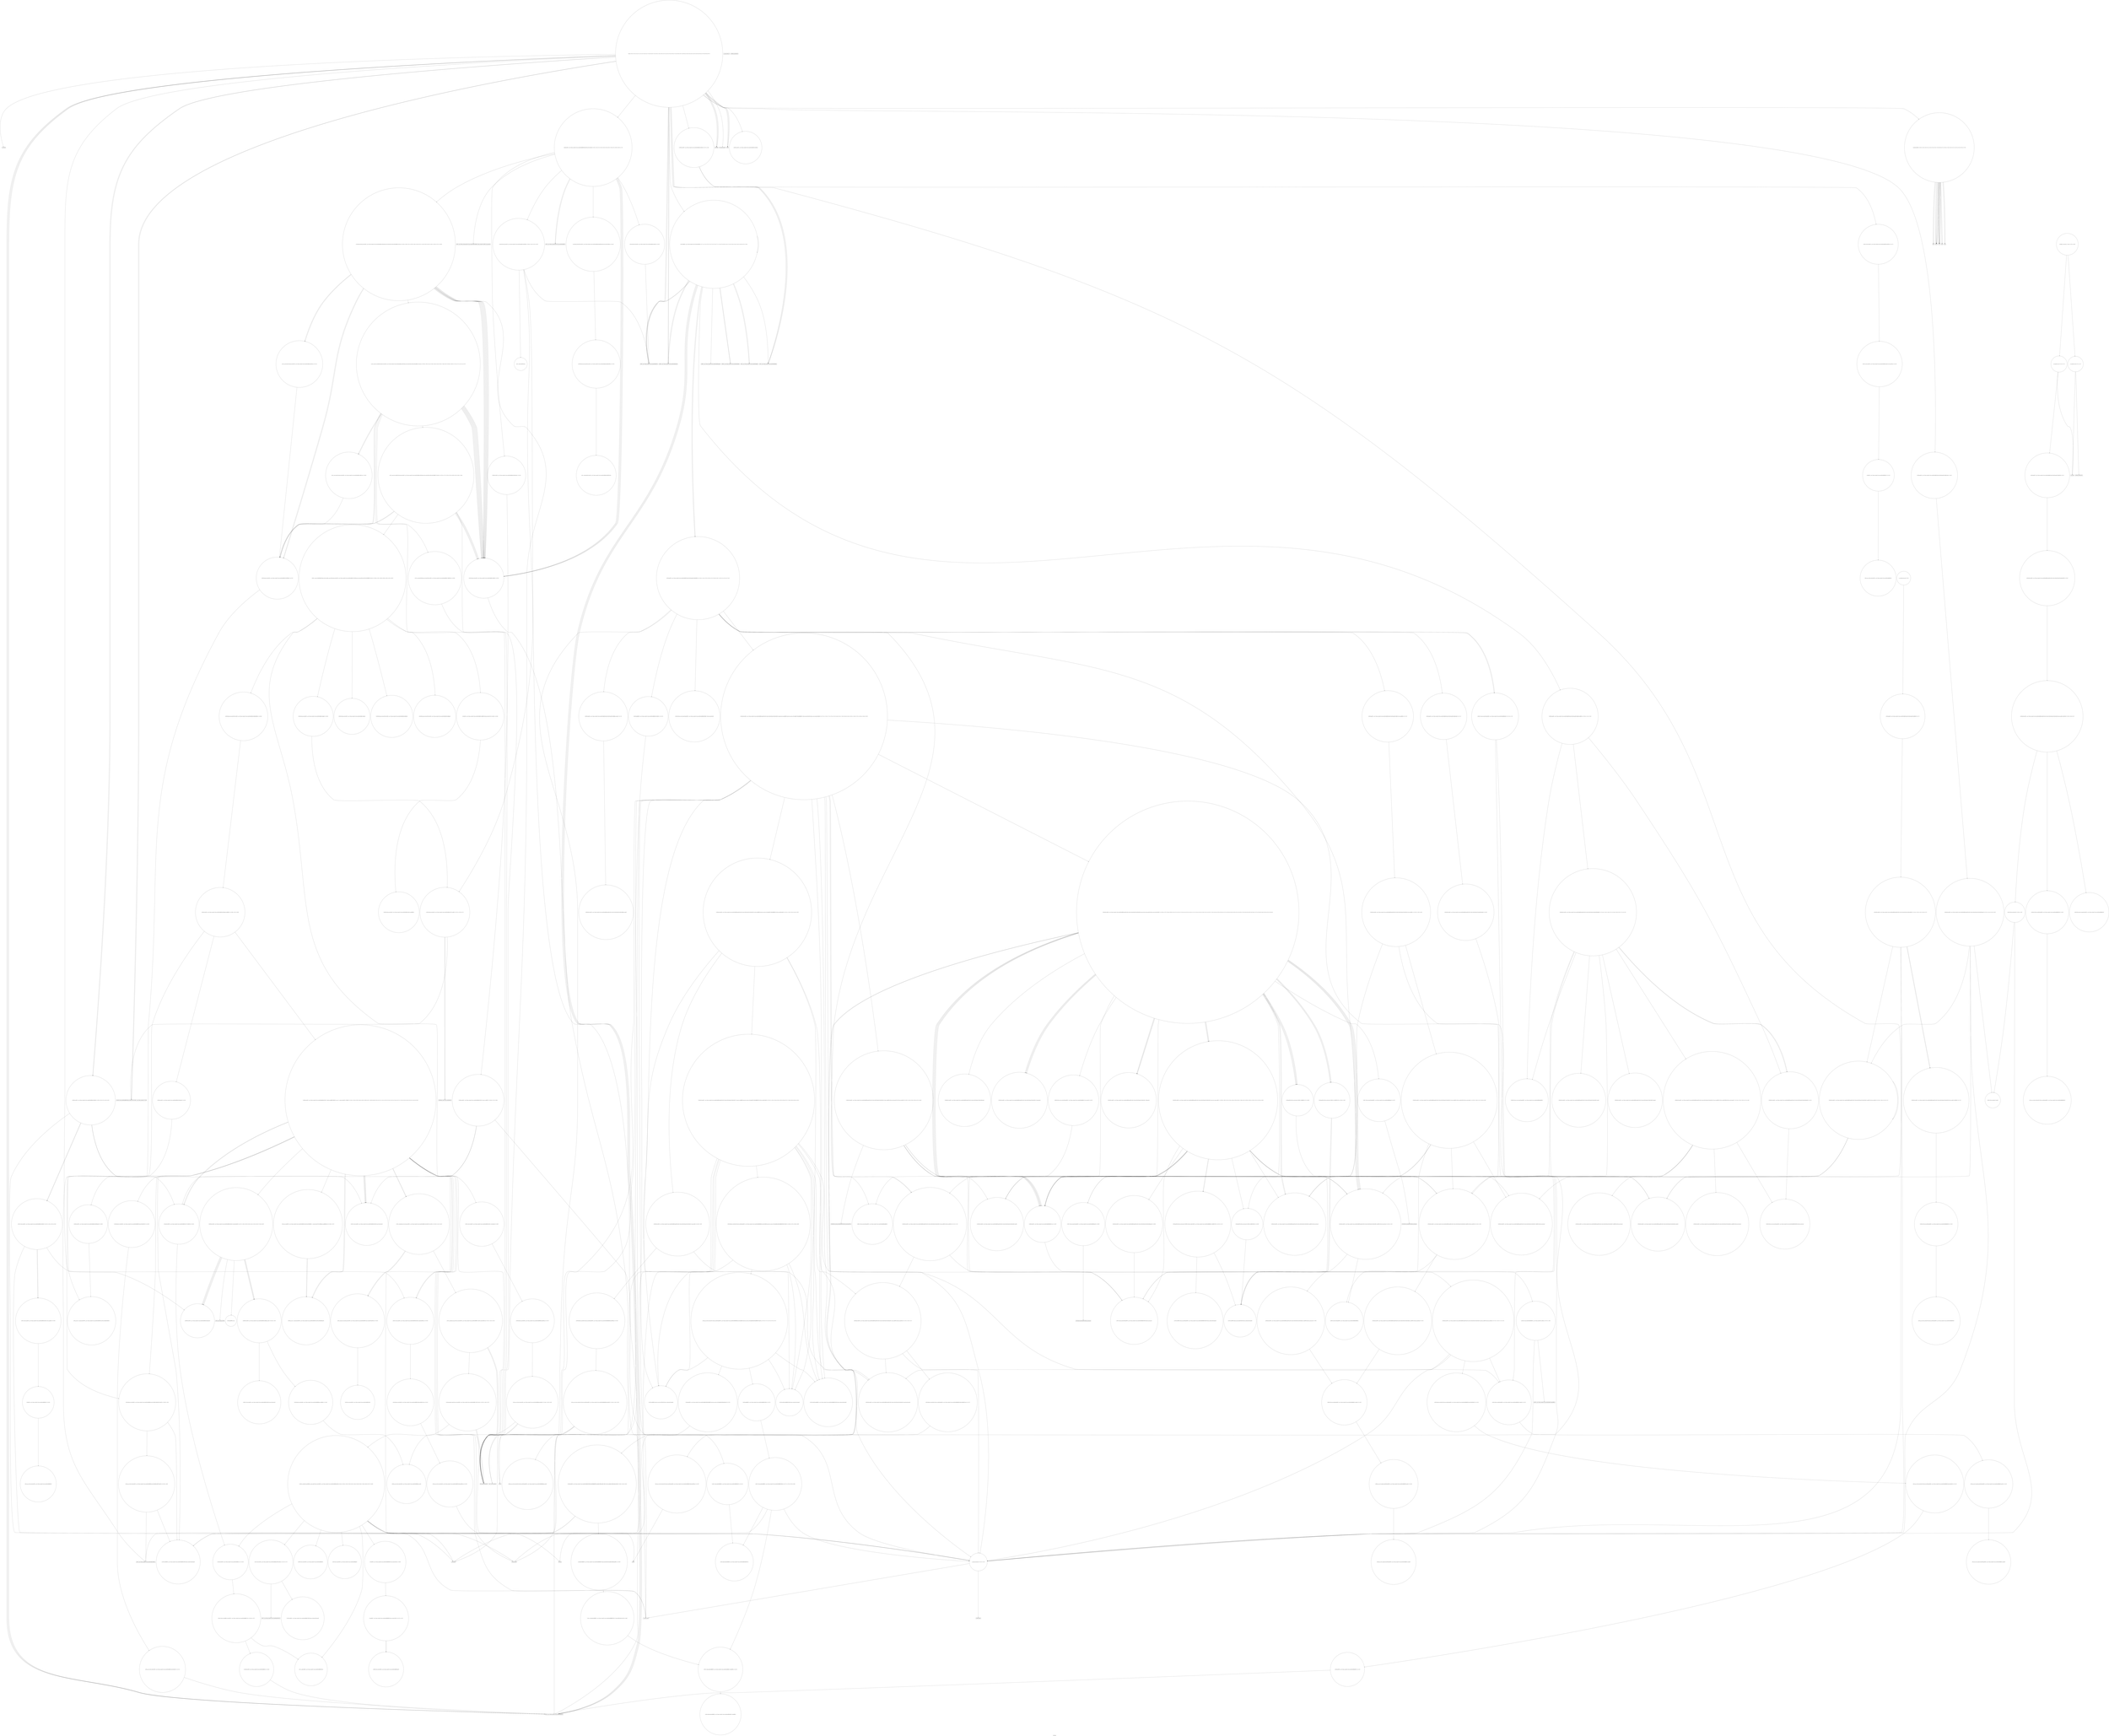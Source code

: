 digraph "Call Graph" {
	label="Call Graph";

	Node0x56135b1ca290 [shape=record,shape=circle,label="{__cxx_global_var_init|{<s0>1|<s1>2}}"];
	Node0x56135b1ca290:s0 -> Node0x56135b1ca310[color=black];
	Node0x56135b1ca290:s1 -> Node0x56135b650d00[color=black];
	Node0x56135b6585c0 [shape=record,shape=circle,label="{_ZSt13__copy_move_aILb0ESt16istream_iteratorINSt7__cxx1112basic_stringIcSt11char_traitsIcESaIcEEEcS4_lESt20back_insert_iteratorISt6vectorIS6_SaIS6_EEEET1_T0_SE_SD_|{<s0>376|<s1>377|<s2>378|<s3>379|<s4>380|<s5>381|<s6>382|<s7>383}}"];
	Node0x56135b6585c0:s0 -> Node0x56135b658540[color=black];
	Node0x56135b6585c0:s1 -> Node0x56135b658540[color=black];
	Node0x56135b6585c0:s2 -> Node0x56135b6541a0[color=black];
	Node0x56135b6585c0:s3 -> Node0x56135b658740[color=black];
	Node0x56135b6585c0:s4 -> Node0x56135b6582c0[color=black];
	Node0x56135b6585c0:s5 -> Node0x56135b6582c0[color=black];
	Node0x56135b6585c0:s6 -> Node0x56135b6582c0[color=black];
	Node0x56135b6585c0:s7 -> Node0x56135b6582c0[color=black];
	Node0x56135b652400 [shape=record,shape=circle,label="{_ZNSt8_Rb_treeINSt7__cxx1112basic_stringIcSt11char_traitsIcESaIcEEESt4pairIKS5_iESt10_Select1stIS8_ESt4lessIS5_ESaIS8_EE11lower_boundERS7_|{<s0>192|<s1>193|<s2>194}}"];
	Node0x56135b652400:s0 -> Node0x56135b651f00[color=black];
	Node0x56135b652400:s1 -> Node0x56135b652500[color=black];
	Node0x56135b652400:s2 -> Node0x56135b652480[color=black];
	Node0x56135b651280 [shape=record,shape=Mrecord,label="{__gxx_personality_v0}"];
	Node0x56135b654ca0 [shape=record,shape=circle,label="{_ZNSt6vectorINSt7__cxx1112basic_stringIcSt11char_traitsIcESaIcEEESaIS5_EE3endEv|{<s0>424}}"];
	Node0x56135b654ca0:s0 -> Node0x56135b655420[color=black];
	Node0x56135b652b00 [shape=record,shape=Mrecord,label="{llvm.trap}"];
	Node0x56135b651980 [shape=record,shape=circle,label="{_ZNSt8_Rb_treeINSt7__cxx1112basic_stringIcSt11char_traitsIcESaIcEEESt4pairIKS5_iESt10_Select1stIS8_ESt4lessIS5_ESaIS8_EE13_Rb_tree_implISC_Lb1EEC2Ev|{<s0>95|<s1>96|<s2>97}}"];
	Node0x56135b651980:s0 -> Node0x56135b651a00[color=black];
	Node0x56135b651980:s1 -> Node0x56135b651a80[color=black];
	Node0x56135b651980:s2 -> Node0x56135b651b00[color=black];
	Node0x56135b6553a0 [shape=record,shape=circle,label="{_ZNK9__gnu_cxx13new_allocatorINSt7__cxx1112basic_stringIcSt11char_traitsIcESaIcEEEE8max_sizeEv}"];
	Node0x56135b653200 [shape=record,shape=circle,label="{_ZNSt11_Tuple_implILm0EJRKNSt7__cxx1112basic_stringIcSt11char_traitsIcESaIcEEEEE7_M_headERS8_|{<s0>281}}"];
	Node0x56135b653200:s0 -> Node0x56135b653300[color=black];
	Node0x56135b652080 [shape=record,shape=circle,label="{_ZNSt8_Rb_treeINSt7__cxx1112basic_stringIcSt11char_traitsIcESaIcEEESt4pairIKS5_iESt10_Select1stIS8_ESt4lessIS5_ESaIS8_EE7_S_leftEPSt18_Rb_tree_node_base}"];
	Node0x56135b655aa0 [shape=record,shape=circle,label="{_ZSt7forwardINSt7__cxx1112basic_stringIcSt11char_traitsIcESaIcEEEEOT_RNSt16remove_referenceIS6_E4typeE}"];
	Node0x56135b657140 [shape=record,shape=circle,label="{_ZNSt17_Rb_tree_iteratorISt4pairIKNSt7__cxx1112basic_stringIcSt11char_traitsIcESaIcEEEiEEmmEv|{<s0>306}}"];
	Node0x56135b657140:s0 -> Node0x56135b6574c0[color=black];
	Node0x56135b6537a0 [shape=record,shape=circle,label="{_ZNSaISt13_Rb_tree_nodeISt4pairIKNSt7__cxx1112basic_stringIcSt11char_traitsIcESaIcEEEiEEED2Ev|{<s0>129}}"];
	Node0x56135b6537a0:s0 -> Node0x56135b653820[color=black];
	Node0x56135b657840 [shape=record,shape=circle,label="{_ZNSaINSt7__cxx1112basic_stringIcSt11char_traitsIcESaIcEEEEC2Ev|{<s0>319}}"];
	Node0x56135b657840:s0 -> Node0x56135b6578c0[color=black];
	Node0x56135b653ea0 [shape=record,shape=circle,label="{_ZNKSt8_Rb_treeINSt7__cxx1112basic_stringIcSt11char_traitsIcESaIcEEESt4pairIKS5_iESt10_Select1stIS8_ESt4lessIS5_ESaIS8_EE3endEv|{<s0>153}}"];
	Node0x56135b653ea0:s0 -> Node0x56135b6543a0[color=black];
	Node0x56135b657f40 [shape=record,shape=circle,label="{_ZN9__gnu_cxx13new_allocatorINSt7__cxx1112basic_stringIcSt11char_traitsIcESaIcEEEED2Ev}"];
	Node0x56135b6545a0 [shape=record,shape=circle,label="{_ZNK9__gnu_cxx16__aligned_membufISt4pairIKNSt7__cxx1112basic_stringIcSt11char_traitsIcESaIcEEEiEE6_M_ptrEv|{<s0>166}}"];
	Node0x56135b6545a0:s0 -> Node0x56135b654620[color=black];
	Node0x56135b1ca310 [shape=record,shape=Mrecord,label="{_ZNSt8ios_base4InitC1Ev}"];
	Node0x56135b658640 [shape=record,shape=circle,label="{_ZSt12__niter_baseISt16istream_iteratorINSt7__cxx1112basic_stringIcSt11char_traitsIcESaIcEEEcS4_lEET_S8_|{<s0>384}}"];
	Node0x56135b658640:s0 -> Node0x56135b658540[color=black];
	Node0x56135b652480 [shape=record,shape=circle,label="{_ZNSt8_Rb_treeINSt7__cxx1112basic_stringIcSt11char_traitsIcESaIcEEESt4pairIKS5_iESt10_Select1stIS8_ESt4lessIS5_ESaIS8_EE14_M_lower_boundEPSt13_Rb_tree_nodeIS8_EPSt18_Rb_tree_node_baseRS7_|{<s0>195|<s1>196|<s2>197|<s3>198|<s4>199}}"];
	Node0x56135b652480:s0 -> Node0x56135b654220[color=black];
	Node0x56135b652480:s1 -> Node0x56135b6540a0[color=black];
	Node0x56135b652480:s2 -> Node0x56135b652080[color=black];
	Node0x56135b652480:s3 -> Node0x56135b652000[color=black];
	Node0x56135b652480:s4 -> Node0x56135b652580[color=black];
	Node0x56135b651300 [shape=record,shape=Mrecord,label="{__assert_fail}"];
	Node0x56135b654d20 [shape=record,shape=circle,label="{_ZN9__gnu_cxx13new_allocatorINSt7__cxx1112basic_stringIcSt11char_traitsIcESaIcEEEE9constructIS6_JRKS6_EEEvPT_DpOT0_|{<s0>425|<s1>426}}"];
	Node0x56135b654d20:s0 -> Node0x56135b653180[color=black];
	Node0x56135b654d20:s1 -> Node0x56135b656cc0[color=black];
	Node0x56135b652b80 [shape=record,shape=circle,label="{_ZNSt8_Rb_treeINSt7__cxx1112basic_stringIcSt11char_traitsIcESaIcEEESt4pairIKS5_iESt10_Select1stIS8_ESt4lessIS5_ESaIS8_EE11_M_get_nodeEv|{<s0>249|<s1>250}}"];
	Node0x56135b652b80:s0 -> Node0x56135b652300[color=black];
	Node0x56135b652b80:s1 -> Node0x56135b652c80[color=black];
	Node0x56135b651a00 [shape=record,shape=circle,label="{_ZNSaISt13_Rb_tree_nodeISt4pairIKNSt7__cxx1112basic_stringIcSt11char_traitsIcESaIcEEEiEEEC2Ev|{<s0>98}}"];
	Node0x56135b651a00:s0 -> Node0x56135b651b80[color=black];
	Node0x56135b655420 [shape=record,shape=circle,label="{_ZN9__gnu_cxx17__normal_iteratorIPNSt7__cxx1112basic_stringIcSt11char_traitsIcESaIcEEESt6vectorIS6_SaIS6_EEEC2ERKS7_}"];
	Node0x56135b653280 [shape=record,shape=circle,label="{_ZNSt10_Head_baseILm0ERKNSt7__cxx1112basic_stringIcSt11char_traitsIcESaIcEEELb0EEC2ES7_}"];
	Node0x56135b652100 [shape=record,shape=circle,label="{_ZNSt8_Rb_treeINSt7__cxx1112basic_stringIcSt11char_traitsIcESaIcEEESt4pairIKS5_iESt10_Select1stIS8_ESt4lessIS5_ESaIS8_EE12_M_drop_nodeEPSt13_Rb_tree_nodeIS8_E|{<s0>113|<s1>114}}"];
	Node0x56135b652100:s0 -> Node0x56135b652180[color=black];
	Node0x56135b652100:s1 -> Node0x56135b652200[color=black];
	Node0x56135b655b20 [shape=record,shape=Mrecord,label="{_ZNSt7__cxx1112basic_stringIcSt11char_traitsIcESaIcEEC1EOS4_}"];
	Node0x56135b6571c0 [shape=record,shape=circle,label="{_ZNSt17_Rb_tree_iteratorISt4pairIKNSt7__cxx1112basic_stringIcSt11char_traitsIcESaIcEEEiEEppEv|{<s0>307}}"];
	Node0x56135b6571c0:s0 -> Node0x56135b657540[color=black];
	Node0x56135b653820 [shape=record,shape=circle,label="{_ZN9__gnu_cxx13new_allocatorISt13_Rb_tree_nodeISt4pairIKNSt7__cxx1112basic_stringIcSt11char_traitsIcESaIcEEEiEEED2Ev}"];
	Node0x56135b6578c0 [shape=record,shape=circle,label="{_ZN9__gnu_cxx13new_allocatorINSt7__cxx1112basic_stringIcSt11char_traitsIcESaIcEEEEC2Ev}"];
	Node0x56135b653f20 [shape=record,shape=circle,label="{_ZNKSt8_Rb_treeINSt7__cxx1112basic_stringIcSt11char_traitsIcESaIcEEESt4pairIKS5_iESt10_Select1stIS8_ESt4lessIS5_ESaIS8_EE14_M_lower_boundEPKSt13_Rb_tree_nodeIS8_EPKSt18_Rb_tree_node_baseRS7_|{<s0>154|<s1>155|<s2>156|<s3>157|<s4>158}}"];
	Node0x56135b653f20:s0 -> Node0x56135b654220[color=black];
	Node0x56135b653f20:s1 -> Node0x56135b6540a0[color=black];
	Node0x56135b653f20:s2 -> Node0x56135b6542a0[color=black];
	Node0x56135b653f20:s3 -> Node0x56135b654320[color=black];
	Node0x56135b653f20:s4 -> Node0x56135b6543a0[color=black];
	Node0x56135b657fc0 [shape=record,shape=Mrecord,label="{_ZNSt7__cxx1119basic_istringstreamIcSt11char_traitsIcESaIcEEC1ERKNS_12basic_stringIcS2_S3_EESt13_Ios_Openmode}"];
	Node0x56135b654620 [shape=record,shape=circle,label="{_ZNK9__gnu_cxx16__aligned_membufISt4pairIKNSt7__cxx1112basic_stringIcSt11char_traitsIcESaIcEEEiEE7_M_addrEv}"];
	Node0x56135b650c80 [shape=record,shape=Mrecord,label="{_ZNSt8ios_base4InitD1Ev}"];
	Node0x56135b6586c0 [shape=record,shape=circle,label="{_ZSt12__niter_baseISt20back_insert_iteratorISt6vectorINSt7__cxx1112basic_stringIcSt11char_traitsIcESaIcEEESaIS7_EEEET_SB_|{<s0>385}}"];
	Node0x56135b6586c0:s0 -> Node0x56135b6541a0[color=black];
	Node0x56135b652500 [shape=record,shape=circle,label="{_ZNSt8_Rb_treeINSt7__cxx1112basic_stringIcSt11char_traitsIcESaIcEEESt4pairIKS5_iESt10_Select1stIS8_ESt4lessIS5_ESaIS8_EE6_M_endEv}"];
	Node0x56135b651380 [shape=record,shape=Mrecord,label="{_ZNKSt7__cxx1112basic_stringIcSt11char_traitsIcESaIcEE4sizeEv}"];
	Node0x56135b654da0 [shape=record,shape=circle,label="{_ZNKSt6vectorINSt7__cxx1112basic_stringIcSt11char_traitsIcESaIcEEESaIS5_EE12_M_check_lenEmPKc|{<s0>427|<s1>428|<s2>429|<s3>430|<s4>431|<s5>432|<s6>433|<s7>434|<s8>435}}"];
	Node0x56135b654da0:s0 -> Node0x56135b655120[color=black];
	Node0x56135b654da0:s1 -> Node0x56135b651700[color=black];
	Node0x56135b654da0:s2 -> Node0x56135b6551a0[color=black];
	Node0x56135b654da0:s3 -> Node0x56135b651700[color=black];
	Node0x56135b654da0:s4 -> Node0x56135b651700[color=black];
	Node0x56135b654da0:s5 -> Node0x56135b655220[color=black];
	Node0x56135b654da0:s6 -> Node0x56135b651700[color=black];
	Node0x56135b654da0:s7 -> Node0x56135b655120[color=black];
	Node0x56135b654da0:s8 -> Node0x56135b655120[color=black];
	Node0x56135b652c00 [shape=record,shape=circle,label="{_ZNSt8_Rb_treeINSt7__cxx1112basic_stringIcSt11char_traitsIcESaIcEEESt4pairIKS5_iESt10_Select1stIS8_ESt4lessIS5_ESaIS8_EE17_M_construct_nodeIJRKSt21piecewise_construct_tSt5tupleIJRS7_EESJ_IJEEEEEvPSt13_Rb_tree_nodeIS8_EDpOT_|{<s0>251|<s1>252|<s2>253|<s3>254|<s4>255|<s5>256|<s6>257|<s7>258|<s8>259|<s9>260|<s10>261}}"];
	Node0x56135b652c00:s0 -> Node0x56135b652300[color=black];
	Node0x56135b652c00:s1 -> Node0x56135b6533a0[color=black];
	Node0x56135b652c00:s2 -> Node0x56135b652780[color=black];
	Node0x56135b652c00:s3 -> Node0x56135b652800[color=black];
	Node0x56135b652c00:s4 -> Node0x56135b652880[color=black];
	Node0x56135b652c00:s5 -> Node0x56135b652f00[color=black];
	Node0x56135b652c00:s6 -> Node0x56135b651d00[color=black];
	Node0x56135b652c00:s7 -> Node0x56135b652200[color=black];
	Node0x56135b652c00:s8 -> Node0x56135b652a00[color=black];
	Node0x56135b652c00:s9 -> Node0x56135b652a80[color=black];
	Node0x56135b652c00:s10 -> Node0x56135b651c80[color=black];
	Node0x56135b651a80 [shape=record,shape=circle,label="{_ZNSt20_Rb_tree_key_compareISt4lessINSt7__cxx1112basic_stringIcSt11char_traitsIcESaIcEEEEEC2Ev}"];
	Node0x56135b6554a0 [shape=record,shape=circle,label="{_ZNSt16allocator_traitsISaINSt7__cxx1112basic_stringIcSt11char_traitsIcESaIcEEEEE8allocateERS6_m|{<s0>447}}"];
	Node0x56135b6554a0:s0 -> Node0x56135b655520[color=black];
	Node0x56135b653300 [shape=record,shape=circle,label="{_ZNSt10_Head_baseILm0ERKNSt7__cxx1112basic_stringIcSt11char_traitsIcESaIcEEELb0EE7_M_headERS8_}"];
	Node0x56135b652180 [shape=record,shape=circle,label="{_ZNSt8_Rb_treeINSt7__cxx1112basic_stringIcSt11char_traitsIcESaIcEEESt4pairIKS5_iESt10_Select1stIS8_ESt4lessIS5_ESaIS8_EE15_M_destroy_nodeEPSt13_Rb_tree_nodeIS8_E|{<s0>115|<s1>116|<s2>117|<s3>118}}"];
	Node0x56135b652180:s0 -> Node0x56135b652300[color=black];
	Node0x56135b652180:s1 -> Node0x56135b6533a0[color=black];
	Node0x56135b652180:s2 -> Node0x56135b652280[color=black];
	Node0x56135b652180:s3 -> Node0x56135b651c80[color=black];
	Node0x56135b655ba0 [shape=record,shape=circle,label="{_ZNSt13move_iteratorIPNSt7__cxx1112basic_stringIcSt11char_traitsIcESaIcEEEEC2ES6_}"];
	Node0x56135b657240 [shape=record,shape=circle,label="{_ZNSt4pairIPSt18_Rb_tree_node_baseS1_EC2IRS1_Lb1EEEOT_RKS1_|{<s0>308}}"];
	Node0x56135b657240:s0 -> Node0x56135b6572c0[color=black];
	Node0x56135b6538a0 [shape=record,shape=Mrecord,label="{open}"];
	Node0x56135b657940 [shape=record,shape=circle,label="{_ZSt8_DestroyIPNSt7__cxx1112basic_stringIcSt11char_traitsIcESaIcEEES5_EvT_S7_RSaIT0_E|{<s0>320}}"];
	Node0x56135b657940:s0 -> Node0x56135b657ac0[color=black];
	Node0x56135b653fa0 [shape=record,shape=circle,label="{_ZNKSt8_Rb_treeINSt7__cxx1112basic_stringIcSt11char_traitsIcESaIcEEESt4pairIKS5_iESt10_Select1stIS8_ESt4lessIS5_ESaIS8_EE8_M_beginEv}"];
	Node0x56135b658040 [shape=record,shape=circle,label="{_ZNSt6vectorINSt7__cxx1112basic_stringIcSt11char_traitsIcESaIcEEESaIS5_EE5clearEv|{<s0>334}}"];
	Node0x56135b658040:s0 -> Node0x56135b6583c0[color=black];
	Node0x56135b6546a0 [shape=record,shape=circle,label="{_ZStltIcSt11char_traitsIcESaIcEEbRKNSt7__cxx1112basic_stringIT_T0_T1_EESA_|{<s0>167|<s1>168}}"];
	Node0x56135b6546a0:s0 -> Node0x56135b654720[color=black];
	Node0x56135b6546a0:s1 -> Node0x56135b651c80[color=black];
	Node0x56135b650d00 [shape=record,shape=Mrecord,label="{__cxa_atexit}"];
	Node0x56135b658740 [shape=record,shape=circle,label="{_ZNSt11__copy_moveILb0ELb0ESt18input_iterator_tagE8__copy_mISt16istream_iteratorINSt7__cxx1112basic_stringIcSt11char_traitsIcESaIcEEEcS7_lESt20back_insert_iteratorISt6vectorIS9_SaIS9_EEEEET0_T_SH_SG_|{<s0>386|<s1>387|<s2>388|<s3>389|<s4>390|<s5>391|<s6>392}}"];
	Node0x56135b658740:s0 -> Node0x56135b6587c0[color=black];
	Node0x56135b658740:s1 -> Node0x56135b658840[color=black];
	Node0x56135b658740:s2 -> Node0x56135b6588c0[color=black];
	Node0x56135b658740:s3 -> Node0x56135b658940[color=black];
	Node0x56135b658740:s4 -> Node0x56135b6589c0[color=black];
	Node0x56135b658740:s5 -> Node0x56135b658a40[color=black];
	Node0x56135b658740:s6 -> Node0x56135b6541a0[color=black];
	Node0x56135b652580 [shape=record,shape=circle,label="{_ZNSt17_Rb_tree_iteratorISt4pairIKNSt7__cxx1112basic_stringIcSt11char_traitsIcESaIcEEEiEEC2EPSt18_Rb_tree_node_base}"];
	Node0x56135b651400 [shape=record,shape=Mrecord,label="{_ZNSt7__cxx1112basic_stringIcSt11char_traitsIcESaIcEEixEm}"];
	Node0x56135b654e20 [shape=record,shape=circle,label="{_ZN9__gnu_cxxmiIPNSt7__cxx1112basic_stringIcSt11char_traitsIcESaIcEEESt6vectorIS6_SaIS6_EEEENS_17__normal_iteratorIT_T0_E15difference_typeERKSE_SH_|{<s0>436|<s1>437}}"];
	Node0x56135b654e20:s0 -> Node0x56135b655020[color=black];
	Node0x56135b654e20:s1 -> Node0x56135b655020[color=black];
	Node0x56135b652c80 [shape=record,shape=circle,label="{_ZNSt16allocator_traitsISaISt13_Rb_tree_nodeISt4pairIKNSt7__cxx1112basic_stringIcSt11char_traitsIcESaIcEEEiEEEE8allocateERSB_m|{<s0>262}}"];
	Node0x56135b652c80:s0 -> Node0x56135b652d00[color=black];
	Node0x56135b651b00 [shape=record,shape=circle,label="{_ZNSt15_Rb_tree_headerC2Ev|{<s0>99|<s1>100}}"];
	Node0x56135b651b00:s0 -> Node0x56135b651c00[color=black];
	Node0x56135b651b00:s1 -> Node0x56135b651c80[color=black];
	Node0x56135b655520 [shape=record,shape=circle,label="{_ZN9__gnu_cxx13new_allocatorINSt7__cxx1112basic_stringIcSt11char_traitsIcESaIcEEEE8allocateEmPKv|{<s0>448|<s1>449|<s2>450}}"];
	Node0x56135b655520:s0 -> Node0x56135b6553a0[color=black];
	Node0x56135b655520:s1 -> Node0x56135b652e00[color=black];
	Node0x56135b655520:s2 -> Node0x56135b652e80[color=black];
	Node0x56135b656bc0 [shape=record,shape=circle,label="{_ZNSt4pairIKNSt7__cxx1112basic_stringIcSt11char_traitsIcESaIcEEEiEC2IJRS6_EJLm0EEJEJEEERSt5tupleIJDpT_EERSA_IJDpT1_EESt12_Index_tupleIJXspT0_EEESJ_IJXspT2_EEE|{<s0>282|<s1>283|<s2>284}}"];
	Node0x56135b656bc0:s0 -> Node0x56135b656c40[color=black];
	Node0x56135b656bc0:s1 -> Node0x56135b653180[color=black];
	Node0x56135b656bc0:s2 -> Node0x56135b656cc0[color=black];
	Node0x56135b652200 [shape=record,shape=circle,label="{_ZNSt8_Rb_treeINSt7__cxx1112basic_stringIcSt11char_traitsIcESaIcEEESt4pairIKS5_iESt10_Select1stIS8_ESt4lessIS5_ESaIS8_EE11_M_put_nodeEPSt13_Rb_tree_nodeIS8_E|{<s0>119|<s1>120|<s2>121}}"];
	Node0x56135b652200:s0 -> Node0x56135b652300[color=black];
	Node0x56135b652200:s1 -> Node0x56135b653620[color=black];
	Node0x56135b652200:s2 -> Node0x56135b651c80[color=black];
	Node0x56135b655c20 [shape=record,shape=circle,label="{_ZN9__gnu_cxx13new_allocatorINSt7__cxx1112basic_stringIcSt11char_traitsIcESaIcEEEE7destroyIS6_EEvPT_|{<s0>474}}"];
	Node0x56135b655c20:s0 -> Node0x56135b651480[color=black];
	Node0x56135b6572c0 [shape=record,shape=circle,label="{_ZSt7forwardIRPSt18_Rb_tree_node_baseEOT_RNSt16remove_referenceIS3_E4typeE}"];
	Node0x56135b653920 [shape=record,shape=Mrecord,label="{perror}"];
	Node0x56135b6579c0 [shape=record,shape=circle,label="{_ZNSt12_Vector_baseINSt7__cxx1112basic_stringIcSt11char_traitsIcESaIcEEESaIS5_EE19_M_get_Tp_allocatorEv}"];
	Node0x56135b654020 [shape=record,shape=circle,label="{_ZNKSt8_Rb_treeINSt7__cxx1112basic_stringIcSt11char_traitsIcESaIcEEESt4pairIKS5_iESt10_Select1stIS8_ESt4lessIS5_ESaIS8_EE6_M_endEv}"];
	Node0x56135b6580c0 [shape=record,shape=circle,label="{_ZSt4copyISt16istream_iteratorINSt7__cxx1112basic_stringIcSt11char_traitsIcESaIcEEEcS4_lESt20back_insert_iteratorISt6vectorIS6_SaIS6_EEEET0_T_SE_SD_|{<s0>335|<s1>336|<s2>337|<s3>338|<s4>339|<s5>340|<s6>341|<s7>342|<s8>343|<s9>344|<s10>345|<s11>346|<s12>347|<s13>348}}"];
	Node0x56135b6580c0:s0 -> Node0x56135b658540[color=black];
	Node0x56135b6580c0:s1 -> Node0x56135b6584c0[color=black];
	Node0x56135b6580c0:s2 -> Node0x56135b658540[color=black];
	Node0x56135b6580c0:s3 -> Node0x56135b6584c0[color=black];
	Node0x56135b6580c0:s4 -> Node0x56135b6541a0[color=black];
	Node0x56135b6580c0:s5 -> Node0x56135b658440[color=black];
	Node0x56135b6580c0:s6 -> Node0x56135b6582c0[color=black];
	Node0x56135b6580c0:s7 -> Node0x56135b6582c0[color=black];
	Node0x56135b6580c0:s8 -> Node0x56135b6582c0[color=black];
	Node0x56135b6580c0:s9 -> Node0x56135b6582c0[color=black];
	Node0x56135b6580c0:s10 -> Node0x56135b6582c0[color=black];
	Node0x56135b6580c0:s11 -> Node0x56135b6582c0[color=black];
	Node0x56135b6580c0:s12 -> Node0x56135b6582c0[color=black];
	Node0x56135b6580c0:s13 -> Node0x56135b6582c0[color=black];
	Node0x56135b654720 [shape=record,shape=Mrecord,label="{_ZNKSt7__cxx1112basic_stringIcSt11char_traitsIcESaIcEE7compareERKS4_}"];
	Node0x56135b650d80 [shape=record,shape=circle,label="{__cxx_global_var_init.1|{<s0>3|<s1>4}}"];
	Node0x56135b650d80:s0 -> Node0x56135b650e00[color=black];
	Node0x56135b650d80:s1 -> Node0x56135b650d00[color=black];
	Node0x56135b6587c0 [shape=record,shape=circle,label="{_ZStneINSt7__cxx1112basic_stringIcSt11char_traitsIcESaIcEEEcS3_lEbRKSt16istream_iteratorIT_T0_T1_T2_ESD_|{<s0>393}}"];
	Node0x56135b6587c0:s0 -> Node0x56135b658ac0[color=black];
	Node0x56135b652600 [shape=record,shape=circle,label="{_ZNSt8_Rb_treeINSt7__cxx1112basic_stringIcSt11char_traitsIcESaIcEEESt4pairIKS5_iESt10_Select1stIS8_ESt4lessIS5_ESaIS8_EE3endEv|{<s0>200}}"];
	Node0x56135b652600:s0 -> Node0x56135b652580[color=black];
	Node0x56135b651480 [shape=record,shape=Mrecord,label="{_ZNSt7__cxx1112basic_stringIcSt11char_traitsIcESaIcEED1Ev}"];
	Node0x56135b654ea0 [shape=record,shape=circle,label="{_ZNSt6vectorINSt7__cxx1112basic_stringIcSt11char_traitsIcESaIcEEESaIS5_EE5beginEv|{<s0>438}}"];
	Node0x56135b654ea0:s0 -> Node0x56135b655420[color=black];
	Node0x56135b652d00 [shape=record,shape=circle,label="{_ZN9__gnu_cxx13new_allocatorISt13_Rb_tree_nodeISt4pairIKNSt7__cxx1112basic_stringIcSt11char_traitsIcESaIcEEEiEEE8allocateEmPKv|{<s0>263|<s1>264|<s2>265}}"];
	Node0x56135b652d00:s0 -> Node0x56135b652d80[color=black];
	Node0x56135b652d00:s1 -> Node0x56135b652e00[color=black];
	Node0x56135b652d00:s2 -> Node0x56135b652e80[color=black];
	Node0x56135b651b80 [shape=record,shape=circle,label="{_ZN9__gnu_cxx13new_allocatorISt13_Rb_tree_nodeISt4pairIKNSt7__cxx1112basic_stringIcSt11char_traitsIcESaIcEEEiEEEC2Ev}"];
	Node0x56135b6555a0 [shape=record,shape=circle,label="{_ZSt22__uninitialized_copy_aISt13move_iteratorIPNSt7__cxx1112basic_stringIcSt11char_traitsIcESaIcEEEES7_S6_ET0_T_SA_S9_RSaIT1_E|{<s0>451|<s1>452|<s2>453}}"];
	Node0x56135b6555a0:s0 -> Node0x56135b6541a0[color=black];
	Node0x56135b6555a0:s1 -> Node0x56135b6541a0[color=black];
	Node0x56135b6555a0:s2 -> Node0x56135b6556a0[color=black];
	Node0x56135b656c40 [shape=record,shape=circle,label="{_ZSt3getILm0EJRKNSt7__cxx1112basic_stringIcSt11char_traitsIcESaIcEEEEERNSt13tuple_elementIXT_ESt5tupleIJDpT0_EEE4typeERSC_|{<s0>285}}"];
	Node0x56135b656c40:s0 -> Node0x56135b656d40[color=black];
	Node0x56135b652280 [shape=record,shape=circle,label="{_ZNSt16allocator_traitsISaISt13_Rb_tree_nodeISt4pairIKNSt7__cxx1112basic_stringIcSt11char_traitsIcESaIcEEEiEEEE7destroyIS9_EEvRSB_PT_|{<s0>122}}"];
	Node0x56135b652280:s0 -> Node0x56135b653420[color=black];
	Node0x56135b655ca0 [shape=record,shape=circle,label="{_ZNSt16istream_iteratorINSt7__cxx1112basic_stringIcSt11char_traitsIcESaIcEEEcS3_lE7_M_readEv|{<s0>475|<s1>476|<s2>477}}"];
	Node0x56135b655ca0:s0 -> Node0x56135b655d20[color=black];
	Node0x56135b655ca0:s1 -> Node0x56135b651200[color=black];
	Node0x56135b655ca0:s2 -> Node0x56135b655d20[color=black];
	Node0x56135b657340 [shape=record,shape=circle,label="{_ZNSt8_Rb_treeINSt7__cxx1112basic_stringIcSt11char_traitsIcESaIcEEESt4pairIKS5_iESt10_Select1stIS8_ESt4lessIS5_ESaIS8_EE5beginEv|{<s0>309}}"];
	Node0x56135b657340:s0 -> Node0x56135b652580[color=black];
	Node0x56135b6539a0 [shape=record,shape=Mrecord,label="{exit}"];
	Node0x56135b657a40 [shape=record,shape=circle,label="{_ZNSt12_Vector_baseINSt7__cxx1112basic_stringIcSt11char_traitsIcESaIcEEESaIS5_EED2Ev|{<s0>321|<s1>322|<s2>323|<s3>324}}"];
	Node0x56135b657a40:s0 -> Node0x56135b657cc0[color=black];
	Node0x56135b657a40:s1 -> Node0x56135b657d40[color=black];
	Node0x56135b657a40:s2 -> Node0x56135b657d40[color=black];
	Node0x56135b657a40:s3 -> Node0x56135b651c80[color=black];
	Node0x56135b6540a0 [shape=record,shape=circle,label="{_ZNKSt4lessINSt7__cxx1112basic_stringIcSt11char_traitsIcESaIcEEEEclERKS5_S8_|{<s0>159}}"];
	Node0x56135b6540a0:s0 -> Node0x56135b6546a0[color=black];
	Node0x56135b658140 [shape=record,shape=circle,label="{_ZNSt16istream_iteratorINSt7__cxx1112basic_stringIcSt11char_traitsIcESaIcEEEcS3_lEC2ERSi|{<s0>349|<s1>350|<s2>351|<s3>352}}"];
	Node0x56135b658140:s0 -> Node0x56135b655da0[color=black];
	Node0x56135b658140:s1 -> Node0x56135b651180[color=black];
	Node0x56135b658140:s2 -> Node0x56135b655ca0[color=black];
	Node0x56135b658140:s3 -> Node0x56135b651480[color=black];
	Node0x56135b6547a0 [shape=record,shape=circle,label="{_ZNSt8_Rb_treeINSt7__cxx1112basic_stringIcSt11char_traitsIcESaIcEEESt4pairIKS5_iESt10_Select1stIS8_ESt4lessIS5_ESaIS8_EE8_S_valueEPKSt18_Rb_tree_node_base|{<s0>169}}"];
	Node0x56135b6547a0:s0 -> Node0x56135b654520[color=black];
	Node0x56135b650e00 [shape=record,shape=circle,label="{_ZNSt3mapINSt7__cxx1112basic_stringIcSt11char_traitsIcESaIcEEEiSt4lessIS5_ESaISt4pairIKS5_iEEEC2Ev|{<s0>5}}"];
	Node0x56135b650e00:s0 -> Node0x56135b651900[color=black];
	Node0x56135b658840 [shape=record,shape=circle,label="{_ZNKSt16istream_iteratorINSt7__cxx1112basic_stringIcSt11char_traitsIcESaIcEEEcS3_lEdeEv}"];
	Node0x56135b652680 [shape=record,shape=circle,label="{_ZNKSt8_Rb_treeINSt7__cxx1112basic_stringIcSt11char_traitsIcESaIcEEESt4pairIKS5_iESt10_Select1stIS8_ESt4lessIS5_ESaIS8_EE8key_compEv}"];
	Node0x56135b651500 [shape=record,shape=circle,label="{_ZNSt3mapINSt7__cxx1112basic_stringIcSt11char_traitsIcESaIcEEEiSt4lessIS5_ESaISt4pairIKS5_iEEE5clearEv|{<s0>56}}"];
	Node0x56135b651500:s0 -> Node0x56135b6576c0[color=black];
	Node0x56135b654f20 [shape=record,shape=circle,label="{_ZNSt12_Vector_baseINSt7__cxx1112basic_stringIcSt11char_traitsIcESaIcEEESaIS5_EE11_M_allocateEm|{<s0>439}}"];
	Node0x56135b654f20:s0 -> Node0x56135b6554a0[color=black];
	Node0x56135b652d80 [shape=record,shape=circle,label="{_ZNK9__gnu_cxx13new_allocatorISt13_Rb_tree_nodeISt4pairIKNSt7__cxx1112basic_stringIcSt11char_traitsIcESaIcEEEiEEE8max_sizeEv}"];
	Node0x56135b651c00 [shape=record,shape=circle,label="{_ZNSt15_Rb_tree_header8_M_resetEv}"];
	Node0x56135b655620 [shape=record,shape=circle,label="{_ZSt32__make_move_if_noexcept_iteratorINSt7__cxx1112basic_stringIcSt11char_traitsIcESaIcEEESt13move_iteratorIPS5_EET0_PT_|{<s0>454}}"];
	Node0x56135b655620:s0 -> Node0x56135b655ba0[color=black];
	Node0x56135b656cc0 [shape=record,shape=Mrecord,label="{_ZNSt7__cxx1112basic_stringIcSt11char_traitsIcESaIcEEC1ERKS4_}"];
	Node0x56135b652300 [shape=record,shape=circle,label="{_ZNSt8_Rb_treeINSt7__cxx1112basic_stringIcSt11char_traitsIcESaIcEEESt4pairIKS5_iESt10_Select1stIS8_ESt4lessIS5_ESaIS8_EE21_M_get_Node_allocatorEv}"];
	Node0x56135b655d20 [shape=record,shape=Mrecord,label="{_ZNKSt9basic_iosIcSt11char_traitsIcEEcvbEv}"];
	Node0x56135b6573c0 [shape=record,shape=circle,label="{_ZNSt4pairIPSt18_Rb_tree_node_baseS1_EC2IRPSt13_Rb_tree_nodeIS_IKNSt7__cxx1112basic_stringIcSt11char_traitsIcESaIcEEEiEERS1_Lb1EEEOT_OT0_|{<s0>310|<s1>311}}"];
	Node0x56135b6573c0:s0 -> Node0x56135b657440[color=black];
	Node0x56135b6573c0:s1 -> Node0x56135b6572c0[color=black];
	Node0x56135b653a20 [shape=record,shape=Mrecord,label="{dup2}"];
	Node0x56135b657ac0 [shape=record,shape=circle,label="{_ZSt8_DestroyIPNSt7__cxx1112basic_stringIcSt11char_traitsIcESaIcEEEEvT_S7_|{<s0>325}}"];
	Node0x56135b657ac0:s0 -> Node0x56135b657b40[color=black];
	Node0x56135b654120 [shape=record,shape=circle,label="{_ZNSt8_Rb_treeINSt7__cxx1112basic_stringIcSt11char_traitsIcESaIcEEESt4pairIKS5_iESt10_Select1stIS8_ESt4lessIS5_ESaIS8_EE6_S_keyEPKSt18_Rb_tree_node_base|{<s0>160|<s1>161}}"];
	Node0x56135b654120:s0 -> Node0x56135b6547a0[color=black];
	Node0x56135b654120:s1 -> Node0x56135b654420[color=black];
	Node0x56135b6581c0 [shape=record,shape=circle,label="{_ZNSt16istream_iteratorINSt7__cxx1112basic_stringIcSt11char_traitsIcESaIcEEEcS3_lEC2Ev|{<s0>353}}"];
	Node0x56135b6581c0:s0 -> Node0x56135b651180[color=black];
	Node0x56135b654820 [shape=record,shape=circle,label="{_ZNSt3mapINSt7__cxx1112basic_stringIcSt11char_traitsIcESaIcEEEiSt4lessIS5_ESaISt4pairIKS5_iEEE11lower_boundERS9_|{<s0>170}}"];
	Node0x56135b654820:s0 -> Node0x56135b652400[color=black];
	Node0x56135b650e80 [shape=record,shape=circle,label="{__cxx_global_array_dtor|{<s0>6}}"];
	Node0x56135b650e80:s0 -> Node0x56135b650f00[color=black];
	Node0x56135b6588c0 [shape=record,shape=circle,label="{_ZNSt20back_insert_iteratorISt6vectorINSt7__cxx1112basic_stringIcSt11char_traitsIcESaIcEEESaIS6_EEEdeEv}"];
	Node0x56135b652700 [shape=record,shape=circle,label="{_ZNSt8_Rb_treeINSt7__cxx1112basic_stringIcSt11char_traitsIcESaIcEEESt4pairIKS5_iESt10_Select1stIS8_ESt4lessIS5_ESaIS8_EE14_M_create_nodeIJRKSt21piecewise_construct_tSt5tupleIJRS7_EESJ_IJEEEEEPSt13_Rb_tree_nodeIS8_EDpOT_|{<s0>201|<s1>202|<s2>203|<s3>204|<s4>205}}"];
	Node0x56135b652700:s0 -> Node0x56135b652b80[color=black];
	Node0x56135b652700:s1 -> Node0x56135b652780[color=black];
	Node0x56135b652700:s2 -> Node0x56135b652800[color=black];
	Node0x56135b652700:s3 -> Node0x56135b652880[color=black];
	Node0x56135b652700:s4 -> Node0x56135b652c00[color=black];
	Node0x56135b651580 [shape=record,shape=circle,label="{_ZNSt6vectorINSt7__cxx1112basic_stringIcSt11char_traitsIcESaIcEEESaIS5_EEC2Ev|{<s0>57|<s1>58}}"];
	Node0x56135b651580:s0 -> Node0x56135b657740[color=black];
	Node0x56135b651580:s1 -> Node0x56135b651c80[color=black];
	Node0x56135b654fa0 [shape=record,shape=circle,label="{_ZSt34__uninitialized_move_if_noexcept_aIPNSt7__cxx1112basic_stringIcSt11char_traitsIcESaIcEEES6_SaIS5_EET0_T_S9_S8_RT1_|{<s0>440|<s1>441|<s2>442}}"];
	Node0x56135b654fa0:s0 -> Node0x56135b655620[color=black];
	Node0x56135b654fa0:s1 -> Node0x56135b655620[color=black];
	Node0x56135b654fa0:s2 -> Node0x56135b6555a0[color=black];
	Node0x56135b652e00 [shape=record,shape=Mrecord,label="{_ZSt17__throw_bad_allocv}"];
	Node0x56135b651c80 [shape=record,shape=circle,label="{__clang_call_terminate|{<s0>101|<s1>102}}"];
	Node0x56135b651c80:s0 -> Node0x56135b651d00[color=black];
	Node0x56135b651c80:s1 -> Node0x56135b651d80[color=black];
	Node0x56135b6556a0 [shape=record,shape=circle,label="{_ZSt18uninitialized_copyISt13move_iteratorIPNSt7__cxx1112basic_stringIcSt11char_traitsIcESaIcEEEES7_ET0_T_SA_S9_|{<s0>455|<s1>456|<s2>457}}"];
	Node0x56135b6556a0:s0 -> Node0x56135b6541a0[color=black];
	Node0x56135b6556a0:s1 -> Node0x56135b6541a0[color=black];
	Node0x56135b6556a0:s2 -> Node0x56135b655720[color=black];
	Node0x56135b656d40 [shape=record,shape=circle,label="{_ZSt12__get_helperILm0ERKNSt7__cxx1112basic_stringIcSt11char_traitsIcESaIcEEEJEERT0_RSt11_Tuple_implIXT_EJS8_DpT1_EE|{<s0>286}}"];
	Node0x56135b656d40:s0 -> Node0x56135b653200[color=black];
	Node0x56135b6533a0 [shape=record,shape=circle,label="{_ZNSt13_Rb_tree_nodeISt4pairIKNSt7__cxx1112basic_stringIcSt11char_traitsIcESaIcEEEiEE9_M_valptrEv|{<s0>123}}"];
	Node0x56135b6533a0:s0 -> Node0x56135b653520[color=black];
	Node0x56135b655da0 [shape=record,shape=circle,label="{_ZSt11__addressofISiEPT_RS0_}"];
	Node0x56135b657440 [shape=record,shape=circle,label="{_ZSt7forwardIRPSt13_Rb_tree_nodeISt4pairIKNSt7__cxx1112basic_stringIcSt11char_traitsIcESaIcEEEiEEEOT_RNSt16remove_referenceISD_E4typeE}"];
	Node0x56135b653aa0 [shape=record,shape=Mrecord,label="{close}"];
	Node0x56135b657b40 [shape=record,shape=circle,label="{_ZNSt12_Destroy_auxILb0EE9__destroyIPNSt7__cxx1112basic_stringIcSt11char_traitsIcESaIcEEEEEvT_S9_|{<s0>326|<s1>327}}"];
	Node0x56135b657b40:s0 -> Node0x56135b657c40[color=black];
	Node0x56135b657b40:s1 -> Node0x56135b657bc0[color=black];
	Node0x56135b6541a0 [shape=record,shape=Mrecord,label="{llvm.memcpy.p0i8.p0i8.i64}"];
	Node0x56135b658240 [shape=record,shape=circle,label="{_ZSt13back_inserterISt6vectorINSt7__cxx1112basic_stringIcSt11char_traitsIcESaIcEEESaIS6_EEESt20back_insert_iteratorIT_ERSA_|{<s0>354}}"];
	Node0x56135b658240:s0 -> Node0x56135b655e20[color=black];
	Node0x56135b6548a0 [shape=record,shape=circle,label="{_ZNKSt17_Rb_tree_iteratorISt4pairIKNSt7__cxx1112basic_stringIcSt11char_traitsIcESaIcEEEiEEeqERKS9_}"];
	Node0x56135b650f00 [shape=record,shape=circle,label="{_ZNSt3mapINSt7__cxx1112basic_stringIcSt11char_traitsIcESaIcEEEiSt4lessIS5_ESaISt4pairIKS5_iEEED2Ev|{<s0>7}}"];
	Node0x56135b650f00:s0 -> Node0x56135b651e00[color=black];
	Node0x56135b658940 [shape=record,shape=circle,label="{_ZNSt20back_insert_iteratorISt6vectorINSt7__cxx1112basic_stringIcSt11char_traitsIcESaIcEEESaIS6_EEEaSERKS6_|{<s0>394}}"];
	Node0x56135b658940:s0 -> Node0x56135b658b40[color=black];
	Node0x56135b652780 [shape=record,shape=circle,label="{_ZSt7forwardIRKSt21piecewise_construct_tEOT_RNSt16remove_referenceIS3_E4typeE}"];
	Node0x56135b651600 [shape=record,shape=circle,label="{_Z8splitstrINSt7__cxx1112basic_stringIcSt11char_traitsIcESaIcEEEEvRKS5_RSt6vectorIT_SaIS9_EE|{<s0>59|<s1>60|<s2>61|<s3>62|<s4>63|<s5>64|<s6>65|<s7>66|<s8>67|<s9>68|<s10>69|<s11>70}}"];
	Node0x56135b651600:s0 -> Node0x56135b657fc0[color=black];
	Node0x56135b651600:s1 -> Node0x56135b658040[color=black];
	Node0x56135b651600:s2 -> Node0x56135b658140[color=black];
	Node0x56135b651600:s3 -> Node0x56135b6581c0[color=black];
	Node0x56135b651600:s4 -> Node0x56135b658240[color=black];
	Node0x56135b651600:s5 -> Node0x56135b6580c0[color=black];
	Node0x56135b651600:s6 -> Node0x56135b6582c0[color=black];
	Node0x56135b651600:s7 -> Node0x56135b6582c0[color=black];
	Node0x56135b651600:s8 -> Node0x56135b658340[color=black];
	Node0x56135b651600:s9 -> Node0x56135b6582c0[color=black];
	Node0x56135b651600:s10 -> Node0x56135b6582c0[color=black];
	Node0x56135b651600:s11 -> Node0x56135b658340[color=black];
	Node0x56135b655020 [shape=record,shape=circle,label="{_ZNK9__gnu_cxx17__normal_iteratorIPNSt7__cxx1112basic_stringIcSt11char_traitsIcESaIcEEESt6vectorIS6_SaIS6_EEE4baseEv}"];
	Node0x56135b652e80 [shape=record,shape=Mrecord,label="{_Znwm}"];
	Node0x56135b651d00 [shape=record,shape=Mrecord,label="{__cxa_begin_catch}"];
	Node0x56135b655720 [shape=record,shape=circle,label="{_ZNSt20__uninitialized_copyILb0EE13__uninit_copyISt13move_iteratorIPNSt7__cxx1112basic_stringIcSt11char_traitsIcESaIcEEEES9_EET0_T_SC_SB_|{<s0>458|<s1>459|<s2>460|<s3>461|<s4>462|<s5>463|<s6>464|<s7>465|<s8>466|<s9>467|<s10>468}}"];
	Node0x56135b655720:s0 -> Node0x56135b6557a0[color=black];
	Node0x56135b655720:s1 -> Node0x56135b657c40[color=black];
	Node0x56135b655720:s2 -> Node0x56135b6558a0[color=black];
	Node0x56135b655720:s3 -> Node0x56135b655820[color=black];
	Node0x56135b655720:s4 -> Node0x56135b655920[color=black];
	Node0x56135b655720:s5 -> Node0x56135b651d00[color=black];
	Node0x56135b655720:s6 -> Node0x56135b657ac0[color=black];
	Node0x56135b655720:s7 -> Node0x56135b652a00[color=black];
	Node0x56135b655720:s8 -> Node0x56135b652a80[color=black];
	Node0x56135b655720:s9 -> Node0x56135b652b00[color=black];
	Node0x56135b655720:s10 -> Node0x56135b651c80[color=black];
	Node0x56135b656dc0 [shape=record,shape=circle,label="{_ZNKSt23_Rb_tree_const_iteratorISt4pairIKNSt7__cxx1112basic_stringIcSt11char_traitsIcESaIcEEEiEE13_M_const_castEv|{<s0>287}}"];
	Node0x56135b656dc0:s0 -> Node0x56135b652580[color=black];
	Node0x56135b653420 [shape=record,shape=circle,label="{_ZN9__gnu_cxx13new_allocatorISt13_Rb_tree_nodeISt4pairIKNSt7__cxx1112basic_stringIcSt11char_traitsIcESaIcEEEiEEE7destroyISA_EEvPT_|{<s0>124}}"];
	Node0x56135b653420:s0 -> Node0x56135b6534a0[color=black];
	Node0x56135b655e20 [shape=record,shape=circle,label="{_ZNSt20back_insert_iteratorISt6vectorINSt7__cxx1112basic_stringIcSt11char_traitsIcESaIcEEESaIS6_EEEC2ERS8_|{<s0>478}}"];
	Node0x56135b655e20:s0 -> Node0x56135b655ea0[color=black];
	Node0x56135b6574c0 [shape=record,shape=Mrecord,label="{_ZSt18_Rb_tree_decrementPSt18_Rb_tree_node_base}"];
	Node0x56135b653b20 [shape=record,shape=circle,label="{_ZNKSt3mapINSt7__cxx1112basic_stringIcSt11char_traitsIcESaIcEEEiSt4lessIS5_ESaISt4pairIKS5_iEEE5countERS9_|{<s0>130|<s1>131|<s2>132}}"];
	Node0x56135b653b20:s0 -> Node0x56135b653da0[color=black];
	Node0x56135b653b20:s1 -> Node0x56135b653ea0[color=black];
	Node0x56135b653b20:s2 -> Node0x56135b653e20[color=black];
	Node0x56135b657bc0 [shape=record,shape=circle,label="{_ZSt8_DestroyINSt7__cxx1112basic_stringIcSt11char_traitsIcESaIcEEEEvPT_|{<s0>328}}"];
	Node0x56135b657bc0:s0 -> Node0x56135b651480[color=black];
	Node0x56135b654220 [shape=record,shape=circle,label="{_ZNSt8_Rb_treeINSt7__cxx1112basic_stringIcSt11char_traitsIcESaIcEEESt4pairIKS5_iESt10_Select1stIS8_ESt4lessIS5_ESaIS8_EE6_S_keyEPKSt13_Rb_tree_nodeIS8_E|{<s0>162|<s1>163}}"];
	Node0x56135b654220:s0 -> Node0x56135b6544a0[color=black];
	Node0x56135b654220:s1 -> Node0x56135b654420[color=black];
	Node0x56135b6582c0 [shape=record,shape=circle,label="{_ZNSt16istream_iteratorINSt7__cxx1112basic_stringIcSt11char_traitsIcESaIcEEEcS3_lED2Ev|{<s0>355}}"];
	Node0x56135b6582c0:s0 -> Node0x56135b651480[color=black];
	Node0x56135b654920 [shape=record,shape=circle,label="{_ZNSt3mapINSt7__cxx1112basic_stringIcSt11char_traitsIcESaIcEEEiSt4lessIS5_ESaISt4pairIKS5_iEEE3endEv|{<s0>171}}"];
	Node0x56135b654920:s0 -> Node0x56135b652600[color=black];
	Node0x56135b650f80 [shape=record,shape=circle,label="{main|{<s0>8|<s1>9|<s2>10|<s3>11|<s4>12|<s5>13|<s6>14|<s7>15|<s8>16|<s9>17|<s10>18|<s11>19|<s12>20|<s13>21|<s14>22|<s15>23|<s16>24|<s17>25|<s18>26|<s19>27|<s20>28|<s21>29|<s22>30|<s23>31|<s24>32|<s25>33|<s26>34|<s27>35|<s28>36|<s29>37}}"];
	Node0x56135b650f80:s0 -> Node0x56135b651000[color=black];
	Node0x56135b650f80:s1 -> Node0x56135b651080[color=black];
	Node0x56135b650f80:s2 -> Node0x56135b651100[color=black];
	Node0x56135b650f80:s3 -> Node0x56135b651180[color=black];
	Node0x56135b650f80:s4 -> Node0x56135b651200[color=black];
	Node0x56135b650f80:s5 -> Node0x56135b651080[color=black];
	Node0x56135b650f80:s6 -> Node0x56135b651080[color=black];
	Node0x56135b650f80:s7 -> Node0x56135b651300[color=black];
	Node0x56135b650f80:s8 -> Node0x56135b651180[color=black];
	Node0x56135b650f80:s9 -> Node0x56135b651200[color=black];
	Node0x56135b650f80:s10 -> Node0x56135b651380[color=black];
	Node0x56135b650f80:s11 -> Node0x56135b651400[color=black];
	Node0x56135b650f80:s12 -> Node0x56135b651480[color=black];
	Node0x56135b650f80:s13 -> Node0x56135b651480[color=black];
	Node0x56135b650f80:s14 -> Node0x56135b651500[color=black];
	Node0x56135b650f80:s15 -> Node0x56135b651380[color=black];
	Node0x56135b650f80:s16 -> Node0x56135b651400[color=black];
	Node0x56135b650f80:s17 -> Node0x56135b651400[color=black];
	Node0x56135b650f80:s18 -> Node0x56135b651580[color=black];
	Node0x56135b650f80:s19 -> Node0x56135b651600[color=black];
	Node0x56135b650f80:s20 -> Node0x56135b651680[color=black];
	Node0x56135b650f80:s21 -> Node0x56135b651700[color=black];
	Node0x56135b650f80:s22 -> Node0x56135b651800[color=black];
	Node0x56135b650f80:s23 -> Node0x56135b651780[color=black];
	Node0x56135b650f80:s24 -> Node0x56135b651880[color=black];
	Node0x56135b650f80:s25 -> Node0x56135b651680[color=black];
	Node0x56135b650f80:s26 -> Node0x56135b651680[color=black];
	Node0x56135b650f80:s27 -> Node0x56135b651880[color=black];
	Node0x56135b650f80:s28 -> Node0x56135b651480[color=black];
	Node0x56135b650f80:s29 -> Node0x56135b651480[color=black];
	Node0x56135b6589c0 [shape=record,shape=circle,label="{_ZNSt20back_insert_iteratorISt6vectorINSt7__cxx1112basic_stringIcSt11char_traitsIcESaIcEEESaIS6_EEEppEv}"];
	Node0x56135b652800 [shape=record,shape=circle,label="{_ZSt7forwardISt5tupleIJRKNSt7__cxx1112basic_stringIcSt11char_traitsIcESaIcEEEEEEOT_RNSt16remove_referenceISA_E4typeE}"];
	Node0x56135b651680 [shape=record,shape=Mrecord,label="{printf}"];
	Node0x56135b6550a0 [shape=record,shape=circle,label="{_ZNSt16allocator_traitsISaINSt7__cxx1112basic_stringIcSt11char_traitsIcESaIcEEEEE7destroyIS5_EEvRS6_PT_|{<s0>443}}"];
	Node0x56135b6550a0:s0 -> Node0x56135b655c20[color=black];
	Node0x56135b652f00 [shape=record,shape=circle,label="{_ZNSt16allocator_traitsISaISt13_Rb_tree_nodeISt4pairIKNSt7__cxx1112basic_stringIcSt11char_traitsIcESaIcEEEiEEEE9constructIS9_JRKSt21piecewise_construct_tSt5tupleIJRS8_EESH_IJEEEEEvRSB_PT_DpOT0_|{<s0>266|<s1>267|<s2>268|<s3>269}}"];
	Node0x56135b652f00:s0 -> Node0x56135b652780[color=black];
	Node0x56135b652f00:s1 -> Node0x56135b652800[color=black];
	Node0x56135b652f00:s2 -> Node0x56135b652880[color=black];
	Node0x56135b652f00:s3 -> Node0x56135b652f80[color=black];
	Node0x56135b651d80 [shape=record,shape=Mrecord,label="{_ZSt9terminatev}"];
	Node0x56135b6557a0 [shape=record,shape=circle,label="{_ZStneIPNSt7__cxx1112basic_stringIcSt11char_traitsIcESaIcEEEEbRKSt13move_iteratorIT_ESB_|{<s0>469}}"];
	Node0x56135b6557a0:s0 -> Node0x56135b6559a0[color=black];
	Node0x56135b656e40 [shape=record,shape=circle,label="{_ZNKSt8_Rb_treeINSt7__cxx1112basic_stringIcSt11char_traitsIcESaIcEEESt4pairIKS5_iESt10_Select1stIS8_ESt4lessIS5_ESaIS8_EE4sizeEv}"];
	Node0x56135b6534a0 [shape=record,shape=circle,label="{_ZNSt4pairIKNSt7__cxx1112basic_stringIcSt11char_traitsIcESaIcEEEiED2Ev|{<s0>125}}"];
	Node0x56135b6534a0:s0 -> Node0x56135b651480[color=black];
	Node0x56135b655ea0 [shape=record,shape=circle,label="{_ZSt11__addressofISt6vectorINSt7__cxx1112basic_stringIcSt11char_traitsIcESaIcEEESaIS6_EEEPT_RS9_}"];
	Node0x56135b657540 [shape=record,shape=Mrecord,label="{_ZSt18_Rb_tree_incrementPSt18_Rb_tree_node_base}"];
	Node0x56135b653ba0 [shape=record,shape=circle,label="{_ZNSt3mapINSt7__cxx1112basic_stringIcSt11char_traitsIcESaIcEEEiSt4lessIS5_ESaISt4pairIKS5_iEEEixERS9_|{<s0>133|<s1>134|<s2>135|<s3>136|<s4>137|<s5>138|<s6>139|<s7>140|<s8>141|<s9>142|<s10>143}}"];
	Node0x56135b653ba0:s0 -> Node0x56135b654820[color=black];
	Node0x56135b653ba0:s1 -> Node0x56135b654920[color=black];
	Node0x56135b653ba0:s2 -> Node0x56135b6548a0[color=black];
	Node0x56135b653ba0:s3 -> Node0x56135b6549a0[color=black];
	Node0x56135b653ba0:s4 -> Node0x56135b654a20[color=black];
	Node0x56135b653ba0:s5 -> Node0x56135b6540a0[color=black];
	Node0x56135b653ba0:s6 -> Node0x56135b654b20[color=black];
	Node0x56135b653ba0:s7 -> Node0x56135b652380[color=black];
	Node0x56135b653ba0:s8 -> Node0x56135b654aa0[color=black];
	Node0x56135b653ba0:s9 -> Node0x56135b6541a0[color=black];
	Node0x56135b653ba0:s10 -> Node0x56135b654a20[color=black];
	Node0x56135b657c40 [shape=record,shape=circle,label="{_ZSt11__addressofINSt7__cxx1112basic_stringIcSt11char_traitsIcESaIcEEEEPT_RS6_}"];
	Node0x56135b6542a0 [shape=record,shape=circle,label="{_ZNSt8_Rb_treeINSt7__cxx1112basic_stringIcSt11char_traitsIcESaIcEEESt4pairIKS5_iESt10_Select1stIS8_ESt4lessIS5_ESaIS8_EE7_S_leftEPKSt18_Rb_tree_node_base}"];
	Node0x56135b658340 [shape=record,shape=Mrecord,label="{_ZNSt7__cxx1119basic_istringstreamIcSt11char_traitsIcESaIcEED1Ev}"];
	Node0x56135b6549a0 [shape=record,shape=circle,label="{_ZNKSt3mapINSt7__cxx1112basic_stringIcSt11char_traitsIcESaIcEEEiSt4lessIS5_ESaISt4pairIKS5_iEEE8key_compEv|{<s0>172}}"];
	Node0x56135b6549a0:s0 -> Node0x56135b652680[color=black];
	Node0x56135b651000 [shape=record,shape=circle,label="{_ZL8redirectiPPKc|{<s0>38|<s1>39|<s2>40|<s3>41|<s4>42|<s5>43|<s6>44|<s7>45|<s8>46|<s9>47|<s10>48|<s11>49|<s12>50|<s13>51|<s14>52|<s15>53|<s16>54|<s17>55}}"];
	Node0x56135b651000:s0 -> Node0x56135b6538a0[color=black];
	Node0x56135b651000:s1 -> Node0x56135b653920[color=black];
	Node0x56135b651000:s2 -> Node0x56135b6539a0[color=black];
	Node0x56135b651000:s3 -> Node0x56135b653a20[color=black];
	Node0x56135b651000:s4 -> Node0x56135b653920[color=black];
	Node0x56135b651000:s5 -> Node0x56135b6539a0[color=black];
	Node0x56135b651000:s6 -> Node0x56135b653aa0[color=black];
	Node0x56135b651000:s7 -> Node0x56135b653920[color=black];
	Node0x56135b651000:s8 -> Node0x56135b6539a0[color=black];
	Node0x56135b651000:s9 -> Node0x56135b6538a0[color=black];
	Node0x56135b651000:s10 -> Node0x56135b653920[color=black];
	Node0x56135b651000:s11 -> Node0x56135b6539a0[color=black];
	Node0x56135b651000:s12 -> Node0x56135b653a20[color=black];
	Node0x56135b651000:s13 -> Node0x56135b653920[color=black];
	Node0x56135b651000:s14 -> Node0x56135b6539a0[color=black];
	Node0x56135b651000:s15 -> Node0x56135b653aa0[color=black];
	Node0x56135b651000:s16 -> Node0x56135b653920[color=black];
	Node0x56135b651000:s17 -> Node0x56135b6539a0[color=black];
	Node0x56135b658a40 [shape=record,shape=circle,label="{_ZNSt16istream_iteratorINSt7__cxx1112basic_stringIcSt11char_traitsIcESaIcEEEcS3_lEppEv|{<s0>395}}"];
	Node0x56135b658a40:s0 -> Node0x56135b655ca0[color=black];
	Node0x56135b652880 [shape=record,shape=circle,label="{_ZSt7forwardISt5tupleIJEEEOT_RNSt16remove_referenceIS2_E4typeE}"];
	Node0x56135b651700 [shape=record,shape=circle,label="{_ZNKSt6vectorINSt7__cxx1112basic_stringIcSt11char_traitsIcESaIcEEESaIS5_EE4sizeEv}"];
	Node0x56135b655120 [shape=record,shape=circle,label="{_ZNKSt6vectorINSt7__cxx1112basic_stringIcSt11char_traitsIcESaIcEEESaIS5_EE8max_sizeEv|{<s0>444|<s1>445}}"];
	Node0x56135b655120:s0 -> Node0x56135b655320[color=black];
	Node0x56135b655120:s1 -> Node0x56135b6552a0[color=black];
	Node0x56135b652f80 [shape=record,shape=circle,label="{_ZN9__gnu_cxx13new_allocatorISt13_Rb_tree_nodeISt4pairIKNSt7__cxx1112basic_stringIcSt11char_traitsIcESaIcEEEiEEE9constructISA_JRKSt21piecewise_construct_tSt5tupleIJRS9_EESH_IJEEEEEvPT_DpOT0_|{<s0>270|<s1>271|<s2>272|<s3>273|<s4>274}}"];
	Node0x56135b652f80:s0 -> Node0x56135b652780[color=black];
	Node0x56135b652f80:s1 -> Node0x56135b652800[color=black];
	Node0x56135b652f80:s2 -> Node0x56135b653000[color=black];
	Node0x56135b652f80:s3 -> Node0x56135b652880[color=black];
	Node0x56135b652f80:s4 -> Node0x56135b653080[color=black];
	Node0x56135b651e00 [shape=record,shape=circle,label="{_ZNSt8_Rb_treeINSt7__cxx1112basic_stringIcSt11char_traitsIcESaIcEEESt4pairIKS5_iESt10_Select1stIS8_ESt4lessIS5_ESaIS8_EED2Ev|{<s0>103|<s1>104|<s2>105|<s3>106|<s4>107}}"];
	Node0x56135b651e00:s0 -> Node0x56135b651f00[color=black];
	Node0x56135b651e00:s1 -> Node0x56135b651e80[color=black];
	Node0x56135b651e00:s2 -> Node0x56135b651f80[color=black];
	Node0x56135b651e00:s3 -> Node0x56135b651f80[color=black];
	Node0x56135b651e00:s4 -> Node0x56135b651c80[color=black];
	Node0x56135b655820 [shape=record,shape=circle,label="{_ZSt10_ConstructINSt7__cxx1112basic_stringIcSt11char_traitsIcESaIcEEEJS5_EEvPT_DpOT0_|{<s0>470|<s1>471}}"];
	Node0x56135b655820:s0 -> Node0x56135b655aa0[color=black];
	Node0x56135b655820:s1 -> Node0x56135b655b20[color=black];
	Node0x56135b656ec0 [shape=record,shape=circle,label="{_ZNSt8_Rb_treeINSt7__cxx1112basic_stringIcSt11char_traitsIcESaIcEEESt4pairIKS5_iESt10_Select1stIS8_ESt4lessIS5_ESaIS8_EE12_M_rightmostEv}"];
	Node0x56135b653520 [shape=record,shape=circle,label="{_ZN9__gnu_cxx16__aligned_membufISt4pairIKNSt7__cxx1112basic_stringIcSt11char_traitsIcESaIcEEEiEE6_M_ptrEv|{<s0>126}}"];
	Node0x56135b653520:s0 -> Node0x56135b6535a0[color=black];
	Node0x56135b655f20 [shape=record,shape=circle,label="{_GLOBAL__sub_I_bmerry_1_1.cpp|{<s0>479|<s1>480}}"];
	Node0x56135b655f20:s0 -> Node0x56135b1ca290[color=black];
	Node0x56135b655f20:s1 -> Node0x56135b650d80[color=black];
	Node0x56135b6575c0 [shape=record,shape=Mrecord,label="{_ZSt29_Rb_tree_insert_and_rebalancebPSt18_Rb_tree_node_baseS0_RS_}"];
	Node0x56135b653c20 [shape=record,shape=Mrecord,label="{_ZNKSt7__cxx1112basic_stringIcSt11char_traitsIcESaIcEE5emptyEv}"];
	Node0x56135b657cc0 [shape=record,shape=circle,label="{_ZNSt12_Vector_baseINSt7__cxx1112basic_stringIcSt11char_traitsIcESaIcEEESaIS5_EE13_M_deallocateEPS5_m|{<s0>329}}"];
	Node0x56135b657cc0:s0 -> Node0x56135b657dc0[color=black];
	Node0x56135b654320 [shape=record,shape=circle,label="{_ZNSt8_Rb_treeINSt7__cxx1112basic_stringIcSt11char_traitsIcESaIcEEESt4pairIKS5_iESt10_Select1stIS8_ESt4lessIS5_ESaIS8_EE8_S_rightEPKSt18_Rb_tree_node_base}"];
	Node0x56135b6583c0 [shape=record,shape=circle,label="{_ZNSt6vectorINSt7__cxx1112basic_stringIcSt11char_traitsIcESaIcEEESaIS5_EE15_M_erase_at_endEPS5_|{<s0>356|<s1>357|<s2>358}}"];
	Node0x56135b6583c0:s0 -> Node0x56135b6579c0[color=black];
	Node0x56135b6583c0:s1 -> Node0x56135b657940[color=black];
	Node0x56135b6583c0:s2 -> Node0x56135b651c80[color=black];
	Node0x56135b654a20 [shape=record,shape=circle,label="{_ZNKSt17_Rb_tree_iteratorISt4pairIKNSt7__cxx1112basic_stringIcSt11char_traitsIcESaIcEEEiEEdeEv|{<s0>173|<s1>174}}"];
	Node0x56135b654a20:s0 -> Node0x56135b6533a0[color=black];
	Node0x56135b654a20:s1 -> Node0x56135b651c80[color=black];
	Node0x56135b651080 [shape=record,shape=Mrecord,label="{_ZNSirsERi}"];
	Node0x56135b658ac0 [shape=record,shape=circle,label="{_ZNKSt16istream_iteratorINSt7__cxx1112basic_stringIcSt11char_traitsIcESaIcEEEcS3_lE8_M_equalERKS6_}"];
	Node0x56135b652900 [shape=record,shape=circle,label="{_ZNSt8_Rb_treeINSt7__cxx1112basic_stringIcSt11char_traitsIcESaIcEEESt4pairIKS5_iESt10_Select1stIS8_ESt4lessIS5_ESaIS8_EE29_M_get_insert_hint_unique_posESt23_Rb_tree_const_iteratorIS8_ERS7_|{<s0>206|<s1>207|<s2>208|<s3>209|<s4>210|<s5>211|<s6>212|<s7>213|<s8>214|<s9>215|<s10>216|<s11>217|<s12>218|<s13>219|<s14>220|<s15>221|<s16>222|<s17>223|<s18>224|<s19>225|<s20>226|<s21>227|<s22>228|<s23>229|<s24>230|<s25>231|<s26>232|<s27>233|<s28>234|<s29>235|<s30>236|<s31>237|<s32>238|<s33>239|<s34>240|<s35>241|<s36>242}}"];
	Node0x56135b652900:s0 -> Node0x56135b656dc0[color=black];
	Node0x56135b652900:s1 -> Node0x56135b652500[color=black];
	Node0x56135b652900:s2 -> Node0x56135b656e40[color=black];
	Node0x56135b652900:s3 -> Node0x56135b656ec0[color=black];
	Node0x56135b652900:s4 -> Node0x56135b654120[color=black];
	Node0x56135b652900:s5 -> Node0x56135b6540a0[color=black];
	Node0x56135b652900:s6 -> Node0x56135b656ec0[color=black];
	Node0x56135b652900:s7 -> Node0x56135b656f40[color=black];
	Node0x56135b652900:s8 -> Node0x56135b656fc0[color=black];
	Node0x56135b652900:s9 -> Node0x56135b654120[color=black];
	Node0x56135b652900:s10 -> Node0x56135b6540a0[color=black];
	Node0x56135b652900:s11 -> Node0x56135b6541a0[color=black];
	Node0x56135b652900:s12 -> Node0x56135b657040[color=black];
	Node0x56135b652900:s13 -> Node0x56135b657040[color=black];
	Node0x56135b652900:s14 -> Node0x56135b657040[color=black];
	Node0x56135b652900:s15 -> Node0x56135b6570c0[color=black];
	Node0x56135b652900:s16 -> Node0x56135b657140[color=black];
	Node0x56135b652900:s17 -> Node0x56135b654120[color=black];
	Node0x56135b652900:s18 -> Node0x56135b6540a0[color=black];
	Node0x56135b652900:s19 -> Node0x56135b652000[color=black];
	Node0x56135b652900:s20 -> Node0x56135b656f40[color=black];
	Node0x56135b652900:s21 -> Node0x56135b6570c0[color=black];
	Node0x56135b652900:s22 -> Node0x56135b656fc0[color=black];
	Node0x56135b652900:s23 -> Node0x56135b654120[color=black];
	Node0x56135b652900:s24 -> Node0x56135b6540a0[color=black];
	Node0x56135b652900:s25 -> Node0x56135b6541a0[color=black];
	Node0x56135b652900:s26 -> Node0x56135b656ec0[color=black];
	Node0x56135b652900:s27 -> Node0x56135b656ec0[color=black];
	Node0x56135b652900:s28 -> Node0x56135b656f40[color=black];
	Node0x56135b652900:s29 -> Node0x56135b6571c0[color=black];
	Node0x56135b652900:s30 -> Node0x56135b654120[color=black];
	Node0x56135b652900:s31 -> Node0x56135b6540a0[color=black];
	Node0x56135b652900:s32 -> Node0x56135b652000[color=black];
	Node0x56135b652900:s33 -> Node0x56135b656f40[color=black];
	Node0x56135b652900:s34 -> Node0x56135b6570c0[color=black];
	Node0x56135b652900:s35 -> Node0x56135b656fc0[color=black];
	Node0x56135b652900:s36 -> Node0x56135b657240[color=black];
	Node0x56135b651780 [shape=record,shape=circle,label="{_ZL5solveRKNSt7__cxx1112basic_stringIcSt11char_traitsIcESaIcEEEi|{<s0>71|<s1>72|<s2>73|<s3>74|<s4>75|<s5>76|<s6>77|<s7>78|<s8>79|<s9>80|<s10>81|<s11>82|<s12>83|<s13>84|<s14>85|<s15>86|<s16>87|<s17>88}}"];
	Node0x56135b651780:s0 -> Node0x56135b653b20[color=black];
	Node0x56135b651780:s1 -> Node0x56135b653ba0[color=black];
	Node0x56135b651780:s2 -> Node0x56135b653ba0[color=black];
	Node0x56135b651780:s3 -> Node0x56135b653c20[color=black];
	Node0x56135b651780:s4 -> Node0x56135b651380[color=black];
	Node0x56135b651780:s5 -> Node0x56135b651180[color=black];
	Node0x56135b651780:s6 -> Node0x56135b651180[color=black];
	Node0x56135b651780:s7 -> Node0x56135b653ca0[color=black];
	Node0x56135b651780:s8 -> Node0x56135b653d20[color=black];
	Node0x56135b651780:s9 -> Node0x56135b651480[color=black];
	Node0x56135b651780:s10 -> Node0x56135b651480[color=black];
	Node0x56135b651780:s11 -> Node0x56135b653ca0[color=black];
	Node0x56135b651780:s12 -> Node0x56135b653d20[color=black];
	Node0x56135b651780:s13 -> Node0x56135b651780[color=black];
	Node0x56135b651780:s14 -> Node0x56135b651380[color=black];
	Node0x56135b651780:s15 -> Node0x56135b651400[color=black];
	Node0x56135b651780:s16 -> Node0x56135b651480[color=black];
	Node0x56135b651780:s17 -> Node0x56135b651480[color=black];
	Node0x56135b6551a0 [shape=record,shape=Mrecord,label="{_ZSt20__throw_length_errorPKc}"];
	Node0x56135b653000 [shape=record,shape=circle,label="{_ZNSt5tupleIJRKNSt7__cxx1112basic_stringIcSt11char_traitsIcESaIcEEEEEC2EOS8_|{<s0>275}}"];
	Node0x56135b653000:s0 -> Node0x56135b653100[color=black];
	Node0x56135b651e80 [shape=record,shape=circle,label="{_ZNSt8_Rb_treeINSt7__cxx1112basic_stringIcSt11char_traitsIcESaIcEEESt4pairIKS5_iESt10_Select1stIS8_ESt4lessIS5_ESaIS8_EE8_M_eraseEPSt13_Rb_tree_nodeIS8_E|{<s0>108|<s1>109|<s2>110|<s3>111}}"];
	Node0x56135b651e80:s0 -> Node0x56135b652000[color=black];
	Node0x56135b651e80:s1 -> Node0x56135b651e80[color=black];
	Node0x56135b651e80:s2 -> Node0x56135b652080[color=black];
	Node0x56135b651e80:s3 -> Node0x56135b652100[color=black];
	Node0x56135b6558a0 [shape=record,shape=circle,label="{_ZNKSt13move_iteratorIPNSt7__cxx1112basic_stringIcSt11char_traitsIcESaIcEEEEdeEv}"];
	Node0x56135b656f40 [shape=record,shape=circle,label="{_ZNSt4pairIPSt18_Rb_tree_node_baseS1_EC2IRS1_Lb1EEERKS1_OT_|{<s0>288}}"];
	Node0x56135b656f40:s0 -> Node0x56135b6572c0[color=black];
	Node0x56135b6535a0 [shape=record,shape=circle,label="{_ZN9__gnu_cxx16__aligned_membufISt4pairIKNSt7__cxx1112basic_stringIcSt11char_traitsIcESaIcEEEiEE7_M_addrEv}"];
	Node0x56135b657640 [shape=record,shape=circle,label="{_ZNSt11_Tuple_implILm0EJRKNSt7__cxx1112basic_stringIcSt11char_traitsIcESaIcEEEEEC2ES7_|{<s0>312}}"];
	Node0x56135b657640:s0 -> Node0x56135b653280[color=black];
	Node0x56135b653ca0 [shape=record,shape=Mrecord,label="{_ZNKSt7__cxx1112basic_stringIcSt11char_traitsIcESaIcEEixEm}"];
	Node0x56135b657d40 [shape=record,shape=circle,label="{_ZNSt12_Vector_baseINSt7__cxx1112basic_stringIcSt11char_traitsIcESaIcEEESaIS5_EE12_Vector_implD2Ev|{<s0>330}}"];
	Node0x56135b657d40:s0 -> Node0x56135b657ec0[color=black];
	Node0x56135b6543a0 [shape=record,shape=circle,label="{_ZNSt23_Rb_tree_const_iteratorISt4pairIKNSt7__cxx1112basic_stringIcSt11char_traitsIcESaIcEEEiEEC2EPKSt18_Rb_tree_node_base}"];
	Node0x56135b658440 [shape=record,shape=circle,label="{_ZSt14__copy_move_a2ILb0ESt16istream_iteratorINSt7__cxx1112basic_stringIcSt11char_traitsIcESaIcEEEcS4_lESt20back_insert_iteratorISt6vectorIS6_SaIS6_EEEET1_T0_SE_SD_|{<s0>359|<s1>360|<s2>361|<s3>362|<s4>363|<s5>364|<s6>365|<s7>366|<s8>367|<s9>368|<s10>369|<s11>370|<s12>371|<s13>372|<s14>373}}"];
	Node0x56135b658440:s0 -> Node0x56135b658540[color=black];
	Node0x56135b658440:s1 -> Node0x56135b658640[color=black];
	Node0x56135b658440:s2 -> Node0x56135b658540[color=black];
	Node0x56135b658440:s3 -> Node0x56135b658640[color=black];
	Node0x56135b658440:s4 -> Node0x56135b6541a0[color=black];
	Node0x56135b658440:s5 -> Node0x56135b6586c0[color=black];
	Node0x56135b658440:s6 -> Node0x56135b6585c0[color=black];
	Node0x56135b658440:s7 -> Node0x56135b6582c0[color=black];
	Node0x56135b658440:s8 -> Node0x56135b6582c0[color=black];
	Node0x56135b658440:s9 -> Node0x56135b6582c0[color=black];
	Node0x56135b658440:s10 -> Node0x56135b6582c0[color=black];
	Node0x56135b658440:s11 -> Node0x56135b6582c0[color=black];
	Node0x56135b658440:s12 -> Node0x56135b6582c0[color=black];
	Node0x56135b658440:s13 -> Node0x56135b6582c0[color=black];
	Node0x56135b658440:s14 -> Node0x56135b6582c0[color=black];
	Node0x56135b654aa0 [shape=record,shape=circle,label="{_ZNSt8_Rb_treeINSt7__cxx1112basic_stringIcSt11char_traitsIcESaIcEEESt4pairIKS5_iESt10_Select1stIS8_ESt4lessIS5_ESaIS8_EE22_M_emplace_hint_uniqueIJRKSt21piecewise_construct_tSt5tupleIJRS7_EESJ_IJEEEEESt17_Rb_tree_iteratorIS8_ESt23_Rb_tree_const_iteratorIS8_EDpOT_|{<s0>175|<s1>176|<s2>177|<s3>178|<s4>179|<s5>180|<s6>181|<s7>182|<s8>183|<s9>184|<s10>185|<s11>186|<s12>187|<s13>188|<s14>189|<s15>190}}"];
	Node0x56135b654aa0:s0 -> Node0x56135b652780[color=black];
	Node0x56135b654aa0:s1 -> Node0x56135b652800[color=black];
	Node0x56135b654aa0:s2 -> Node0x56135b652880[color=black];
	Node0x56135b654aa0:s3 -> Node0x56135b652700[color=black];
	Node0x56135b654aa0:s4 -> Node0x56135b6541a0[color=black];
	Node0x56135b654aa0:s5 -> Node0x56135b654220[color=black];
	Node0x56135b654aa0:s6 -> Node0x56135b652900[color=black];
	Node0x56135b654aa0:s7 -> Node0x56135b652980[color=black];
	Node0x56135b654aa0:s8 -> Node0x56135b651d00[color=black];
	Node0x56135b654aa0:s9 -> Node0x56135b652100[color=black];
	Node0x56135b654aa0:s10 -> Node0x56135b652a00[color=black];
	Node0x56135b654aa0:s11 -> Node0x56135b652100[color=black];
	Node0x56135b654aa0:s12 -> Node0x56135b652580[color=black];
	Node0x56135b654aa0:s13 -> Node0x56135b652a80[color=black];
	Node0x56135b654aa0:s14 -> Node0x56135b652b00[color=black];
	Node0x56135b654aa0:s15 -> Node0x56135b651c80[color=black];
	Node0x56135b651100 [shape=record,shape=Mrecord,label="{llvm.memset.p0i8.i64}"];
	Node0x56135b658b40 [shape=record,shape=circle,label="{_ZNSt6vectorINSt7__cxx1112basic_stringIcSt11char_traitsIcESaIcEEESaIS5_EE9push_backERKS5_|{<s0>396|<s1>397|<s2>398}}"];
	Node0x56135b658b40:s0 -> Node0x56135b654ba0[color=black];
	Node0x56135b658b40:s1 -> Node0x56135b654ca0[color=black];
	Node0x56135b658b40:s2 -> Node0x56135b654c20[color=black];
	Node0x56135b652980 [shape=record,shape=circle,label="{_ZNSt8_Rb_treeINSt7__cxx1112basic_stringIcSt11char_traitsIcESaIcEEESt4pairIKS5_iESt10_Select1stIS8_ESt4lessIS5_ESaIS8_EE14_M_insert_nodeEPSt18_Rb_tree_node_baseSG_PSt13_Rb_tree_nodeIS8_E|{<s0>243|<s1>244|<s2>245|<s3>246|<s4>247|<s5>248}}"];
	Node0x56135b652980:s0 -> Node0x56135b652500[color=black];
	Node0x56135b652980:s1 -> Node0x56135b654220[color=black];
	Node0x56135b652980:s2 -> Node0x56135b654120[color=black];
	Node0x56135b652980:s3 -> Node0x56135b6540a0[color=black];
	Node0x56135b652980:s4 -> Node0x56135b6575c0[color=black];
	Node0x56135b652980:s5 -> Node0x56135b652580[color=black];
	Node0x56135b651800 [shape=record,shape=circle,label="{_ZNSt6vectorINSt7__cxx1112basic_stringIcSt11char_traitsIcESaIcEEESaIS5_EEixEm}"];
	Node0x56135b655220 [shape=record,shape=circle,label="{_ZSt3maxImERKT_S2_S2_}"];
	Node0x56135b653080 [shape=record,shape=circle,label="{_ZNSt4pairIKNSt7__cxx1112basic_stringIcSt11char_traitsIcESaIcEEEiEC2IJRS6_EJEEESt21piecewise_construct_tSt5tupleIJDpT_EESB_IJDpT0_EE|{<s0>276}}"];
	Node0x56135b653080:s0 -> Node0x56135b656bc0[color=black];
	Node0x56135b651f00 [shape=record,shape=circle,label="{_ZNSt8_Rb_treeINSt7__cxx1112basic_stringIcSt11char_traitsIcESaIcEEESt4pairIKS5_iESt10_Select1stIS8_ESt4lessIS5_ESaIS8_EE8_M_beginEv}"];
	Node0x56135b655920 [shape=record,shape=circle,label="{_ZNSt13move_iteratorIPNSt7__cxx1112basic_stringIcSt11char_traitsIcESaIcEEEEppEv}"];
	Node0x56135b656fc0 [shape=record,shape=circle,label="{_ZNSt8_Rb_treeINSt7__cxx1112basic_stringIcSt11char_traitsIcESaIcEEESt4pairIKS5_iESt10_Select1stIS8_ESt4lessIS5_ESaIS8_EE24_M_get_insert_unique_posERS7_|{<s0>289|<s1>290|<s2>291|<s3>292|<s4>293|<s5>294|<s6>295|<s7>296|<s8>297|<s9>298|<s10>299|<s11>300|<s12>301|<s13>302|<s14>303}}"];
	Node0x56135b656fc0:s0 -> Node0x56135b651f00[color=black];
	Node0x56135b656fc0:s1 -> Node0x56135b652500[color=black];
	Node0x56135b656fc0:s2 -> Node0x56135b654220[color=black];
	Node0x56135b656fc0:s3 -> Node0x56135b6540a0[color=black];
	Node0x56135b656fc0:s4 -> Node0x56135b652080[color=black];
	Node0x56135b656fc0:s5 -> Node0x56135b652000[color=black];
	Node0x56135b656fc0:s6 -> Node0x56135b652580[color=black];
	Node0x56135b656fc0:s7 -> Node0x56135b657340[color=black];
	Node0x56135b656fc0:s8 -> Node0x56135b6548a0[color=black];
	Node0x56135b656fc0:s9 -> Node0x56135b6573c0[color=black];
	Node0x56135b656fc0:s10 -> Node0x56135b657140[color=black];
	Node0x56135b656fc0:s11 -> Node0x56135b654120[color=black];
	Node0x56135b656fc0:s12 -> Node0x56135b6540a0[color=black];
	Node0x56135b656fc0:s13 -> Node0x56135b6573c0[color=black];
	Node0x56135b656fc0:s14 -> Node0x56135b657240[color=black];
	Node0x56135b653620 [shape=record,shape=circle,label="{_ZNSt16allocator_traitsISaISt13_Rb_tree_nodeISt4pairIKNSt7__cxx1112basic_stringIcSt11char_traitsIcESaIcEEEiEEEE10deallocateERSB_PSA_m|{<s0>127}}"];
	Node0x56135b653620:s0 -> Node0x56135b6536a0[color=black];
	Node0x56135b6576c0 [shape=record,shape=circle,label="{_ZNSt8_Rb_treeINSt7__cxx1112basic_stringIcSt11char_traitsIcESaIcEEESt4pairIKS5_iESt10_Select1stIS8_ESt4lessIS5_ESaIS8_EE5clearEv|{<s0>313|<s1>314|<s2>315|<s3>316}}"];
	Node0x56135b6576c0:s0 -> Node0x56135b651f00[color=black];
	Node0x56135b6576c0:s1 -> Node0x56135b651e80[color=black];
	Node0x56135b6576c0:s2 -> Node0x56135b651c00[color=black];
	Node0x56135b6576c0:s3 -> Node0x56135b651c80[color=black];
	Node0x56135b653d20 [shape=record,shape=Mrecord,label="{_ZNSt7__cxx1112basic_stringIcSt11char_traitsIcESaIcEEpLEc}"];
	Node0x56135b657dc0 [shape=record,shape=circle,label="{_ZNSt16allocator_traitsISaINSt7__cxx1112basic_stringIcSt11char_traitsIcESaIcEEEEE10deallocateERS6_PS5_m|{<s0>331}}"];
	Node0x56135b657dc0:s0 -> Node0x56135b657e40[color=black];
	Node0x56135b654420 [shape=record,shape=circle,label="{_ZNKSt10_Select1stISt4pairIKNSt7__cxx1112basic_stringIcSt11char_traitsIcESaIcEEEiEEclERKS8_}"];
	Node0x56135b6584c0 [shape=record,shape=circle,label="{_ZSt12__miter_baseISt16istream_iteratorINSt7__cxx1112basic_stringIcSt11char_traitsIcESaIcEEEcS4_lEET_S8_|{<s0>374}}"];
	Node0x56135b6584c0:s0 -> Node0x56135b658540[color=black];
	Node0x56135b654b20 [shape=record,shape=circle,label="{_ZNSt23_Rb_tree_const_iteratorISt4pairIKNSt7__cxx1112basic_stringIcSt11char_traitsIcESaIcEEEiEEC2ERKSt17_Rb_tree_iteratorIS8_E}"];
	Node0x56135b651180 [shape=record,shape=Mrecord,label="{_ZNSt7__cxx1112basic_stringIcSt11char_traitsIcESaIcEEC1Ev}"];
	Node0x56135b654ba0 [shape=record,shape=circle,label="{_ZNSt16allocator_traitsISaINSt7__cxx1112basic_stringIcSt11char_traitsIcESaIcEEEEE9constructIS5_JRKS5_EEEvRS6_PT_DpOT0_|{<s0>399|<s1>400}}"];
	Node0x56135b654ba0:s0 -> Node0x56135b653180[color=black];
	Node0x56135b654ba0:s1 -> Node0x56135b654d20[color=black];
	Node0x56135b652a00 [shape=record,shape=Mrecord,label="{__cxa_rethrow}"];
	Node0x56135b651880 [shape=record,shape=circle,label="{_ZNSt6vectorINSt7__cxx1112basic_stringIcSt11char_traitsIcESaIcEEESaIS5_EED2Ev|{<s0>89|<s1>90|<s2>91|<s3>92|<s4>93}}"];
	Node0x56135b651880:s0 -> Node0x56135b6579c0[color=black];
	Node0x56135b651880:s1 -> Node0x56135b657940[color=black];
	Node0x56135b651880:s2 -> Node0x56135b657a40[color=black];
	Node0x56135b651880:s3 -> Node0x56135b657a40[color=black];
	Node0x56135b651880:s4 -> Node0x56135b651c80[color=black];
	Node0x56135b6552a0 [shape=record,shape=circle,label="{_ZNSt16allocator_traitsISaINSt7__cxx1112basic_stringIcSt11char_traitsIcESaIcEEEEE8max_sizeERKS6_|{<s0>446}}"];
	Node0x56135b6552a0:s0 -> Node0x56135b6553a0[color=black];
	Node0x56135b653100 [shape=record,shape=circle,label="{_ZNSt11_Tuple_implILm0EJRKNSt7__cxx1112basic_stringIcSt11char_traitsIcESaIcEEEEEC2EOS8_|{<s0>277|<s1>278|<s2>279|<s3>280}}"];
	Node0x56135b653100:s0 -> Node0x56135b653200[color=black];
	Node0x56135b653100:s1 -> Node0x56135b653180[color=black];
	Node0x56135b653100:s2 -> Node0x56135b653280[color=black];
	Node0x56135b653100:s3 -> Node0x56135b651c80[color=black];
	Node0x56135b651f80 [shape=record,shape=circle,label="{_ZNSt8_Rb_treeINSt7__cxx1112basic_stringIcSt11char_traitsIcESaIcEEESt4pairIKS5_iESt10_Select1stIS8_ESt4lessIS5_ESaIS8_EE13_Rb_tree_implISC_Lb1EED2Ev|{<s0>112}}"];
	Node0x56135b651f80:s0 -> Node0x56135b6537a0[color=black];
	Node0x56135b6559a0 [shape=record,shape=circle,label="{_ZSteqIPNSt7__cxx1112basic_stringIcSt11char_traitsIcESaIcEEEEbRKSt13move_iteratorIT_ESB_|{<s0>472|<s1>473}}"];
	Node0x56135b6559a0:s0 -> Node0x56135b655a20[color=black];
	Node0x56135b6559a0:s1 -> Node0x56135b655a20[color=black];
	Node0x56135b657040 [shape=record,shape=circle,label="{_ZNSt8_Rb_treeINSt7__cxx1112basic_stringIcSt11char_traitsIcESaIcEEESt4pairIKS5_iESt10_Select1stIS8_ESt4lessIS5_ESaIS8_EE11_M_leftmostEv}"];
	Node0x56135b6536a0 [shape=record,shape=circle,label="{_ZN9__gnu_cxx13new_allocatorISt13_Rb_tree_nodeISt4pairIKNSt7__cxx1112basic_stringIcSt11char_traitsIcESaIcEEEiEEE10deallocateEPSB_m|{<s0>128}}"];
	Node0x56135b6536a0:s0 -> Node0x56135b653720[color=black];
	Node0x56135b657740 [shape=record,shape=circle,label="{_ZNSt12_Vector_baseINSt7__cxx1112basic_stringIcSt11char_traitsIcESaIcEEESaIS5_EEC2Ev|{<s0>317}}"];
	Node0x56135b657740:s0 -> Node0x56135b6577c0[color=black];
	Node0x56135b653da0 [shape=record,shape=circle,label="{_ZNKSt8_Rb_treeINSt7__cxx1112basic_stringIcSt11char_traitsIcESaIcEEESt4pairIKS5_iESt10_Select1stIS8_ESt4lessIS5_ESaIS8_EE4findERS7_|{<s0>144|<s1>145|<s2>146|<s3>147|<s4>148|<s5>149|<s6>150|<s7>151|<s8>152}}"];
	Node0x56135b653da0:s0 -> Node0x56135b653fa0[color=black];
	Node0x56135b653da0:s1 -> Node0x56135b654020[color=black];
	Node0x56135b653da0:s2 -> Node0x56135b653f20[color=black];
	Node0x56135b653da0:s3 -> Node0x56135b653ea0[color=black];
	Node0x56135b653da0:s4 -> Node0x56135b653e20[color=black];
	Node0x56135b653da0:s5 -> Node0x56135b654120[color=black];
	Node0x56135b653da0:s6 -> Node0x56135b6540a0[color=black];
	Node0x56135b653da0:s7 -> Node0x56135b653ea0[color=black];
	Node0x56135b653da0:s8 -> Node0x56135b6541a0[color=black];
	Node0x56135b657e40 [shape=record,shape=circle,label="{_ZN9__gnu_cxx13new_allocatorINSt7__cxx1112basic_stringIcSt11char_traitsIcESaIcEEEE10deallocateEPS6_m|{<s0>332}}"];
	Node0x56135b657e40:s0 -> Node0x56135b653720[color=black];
	Node0x56135b6544a0 [shape=record,shape=circle,label="{_ZNSt8_Rb_treeINSt7__cxx1112basic_stringIcSt11char_traitsIcESaIcEEESt4pairIKS5_iESt10_Select1stIS8_ESt4lessIS5_ESaIS8_EE8_S_valueEPKSt13_Rb_tree_nodeIS8_E|{<s0>164}}"];
	Node0x56135b6544a0:s0 -> Node0x56135b654520[color=black];
	Node0x56135b658540 [shape=record,shape=circle,label="{_ZNSt16istream_iteratorINSt7__cxx1112basic_stringIcSt11char_traitsIcESaIcEEEcS3_lEC2ERKS6_|{<s0>375}}"];
	Node0x56135b658540:s0 -> Node0x56135b656cc0[color=black];
	Node0x56135b652380 [shape=record,shape=circle,label="{_ZNSt5tupleIJRKNSt7__cxx1112basic_stringIcSt11char_traitsIcESaIcEEEEEC2IvLb1EEES7_|{<s0>191}}"];
	Node0x56135b652380:s0 -> Node0x56135b657640[color=black];
	Node0x56135b651200 [shape=record,shape=Mrecord,label="{_ZStrsIcSt11char_traitsIcESaIcEERSt13basic_istreamIT_T0_ES7_RNSt7__cxx1112basic_stringIS4_S5_T1_EE}"];
	Node0x56135b654c20 [shape=record,shape=circle,label="{_ZNSt6vectorINSt7__cxx1112basic_stringIcSt11char_traitsIcESaIcEEESaIS5_EE17_M_realloc_insertIJRKS5_EEEvN9__gnu_cxx17__normal_iteratorIPS5_S7_EEDpOT_|{<s0>401|<s1>402|<s2>403|<s3>404|<s4>405|<s5>406|<s6>407|<s7>408|<s8>409|<s9>410|<s10>411|<s11>412|<s12>413|<s13>414|<s14>415|<s15>416|<s16>417|<s17>418|<s18>419|<s19>420|<s20>421|<s21>422|<s22>423}}"];
	Node0x56135b654c20:s0 -> Node0x56135b654da0[color=black];
	Node0x56135b654c20:s1 -> Node0x56135b654ea0[color=black];
	Node0x56135b654c20:s2 -> Node0x56135b654e20[color=black];
	Node0x56135b654c20:s3 -> Node0x56135b654f20[color=black];
	Node0x56135b654c20:s4 -> Node0x56135b653180[color=black];
	Node0x56135b654c20:s5 -> Node0x56135b654ba0[color=black];
	Node0x56135b654c20:s6 -> Node0x56135b655020[color=black];
	Node0x56135b654c20:s7 -> Node0x56135b6579c0[color=black];
	Node0x56135b654c20:s8 -> Node0x56135b654fa0[color=black];
	Node0x56135b654c20:s9 -> Node0x56135b655020[color=black];
	Node0x56135b654c20:s10 -> Node0x56135b6579c0[color=black];
	Node0x56135b654c20:s11 -> Node0x56135b654fa0[color=black];
	Node0x56135b654c20:s12 -> Node0x56135b651d00[color=black];
	Node0x56135b654c20:s13 -> Node0x56135b6550a0[color=black];
	Node0x56135b654c20:s14 -> Node0x56135b652a80[color=black];
	Node0x56135b654c20:s15 -> Node0x56135b6579c0[color=black];
	Node0x56135b654c20:s16 -> Node0x56135b657940[color=black];
	Node0x56135b654c20:s17 -> Node0x56135b657cc0[color=black];
	Node0x56135b654c20:s18 -> Node0x56135b652a00[color=black];
	Node0x56135b654c20:s19 -> Node0x56135b6579c0[color=black];
	Node0x56135b654c20:s20 -> Node0x56135b657940[color=black];
	Node0x56135b654c20:s21 -> Node0x56135b657cc0[color=black];
	Node0x56135b654c20:s22 -> Node0x56135b651c80[color=black];
	Node0x56135b652a80 [shape=record,shape=Mrecord,label="{__cxa_end_catch}"];
	Node0x56135b651900 [shape=record,shape=circle,label="{_ZNSt8_Rb_treeINSt7__cxx1112basic_stringIcSt11char_traitsIcESaIcEEESt4pairIKS5_iESt10_Select1stIS8_ESt4lessIS5_ESaIS8_EEC2Ev|{<s0>94}}"];
	Node0x56135b651900:s0 -> Node0x56135b651980[color=black];
	Node0x56135b655320 [shape=record,shape=circle,label="{_ZNKSt12_Vector_baseINSt7__cxx1112basic_stringIcSt11char_traitsIcESaIcEEESaIS5_EE19_M_get_Tp_allocatorEv}"];
	Node0x56135b653180 [shape=record,shape=circle,label="{_ZSt7forwardIRKNSt7__cxx1112basic_stringIcSt11char_traitsIcESaIcEEEEOT_RNSt16remove_referenceIS8_E4typeE}"];
	Node0x56135b652000 [shape=record,shape=circle,label="{_ZNSt8_Rb_treeINSt7__cxx1112basic_stringIcSt11char_traitsIcESaIcEEESt4pairIKS5_iESt10_Select1stIS8_ESt4lessIS5_ESaIS8_EE8_S_rightEPSt18_Rb_tree_node_base}"];
	Node0x56135b655a20 [shape=record,shape=circle,label="{_ZNKSt13move_iteratorIPNSt7__cxx1112basic_stringIcSt11char_traitsIcESaIcEEEE4baseEv}"];
	Node0x56135b6570c0 [shape=record,shape=circle,label="{_ZNSt4pairIPSt18_Rb_tree_node_baseS1_EC2IRS1_S4_Lb1EEEOT_OT0_|{<s0>304|<s1>305}}"];
	Node0x56135b6570c0:s0 -> Node0x56135b6572c0[color=black];
	Node0x56135b6570c0:s1 -> Node0x56135b6572c0[color=black];
	Node0x56135b653720 [shape=record,shape=Mrecord,label="{_ZdlPv}"];
	Node0x56135b6577c0 [shape=record,shape=circle,label="{_ZNSt12_Vector_baseINSt7__cxx1112basic_stringIcSt11char_traitsIcESaIcEEESaIS5_EE12_Vector_implC2Ev|{<s0>318}}"];
	Node0x56135b6577c0:s0 -> Node0x56135b657840[color=black];
	Node0x56135b653e20 [shape=record,shape=circle,label="{_ZNKSt23_Rb_tree_const_iteratorISt4pairIKNSt7__cxx1112basic_stringIcSt11char_traitsIcESaIcEEEiEEeqERKS9_}"];
	Node0x56135b657ec0 [shape=record,shape=circle,label="{_ZNSaINSt7__cxx1112basic_stringIcSt11char_traitsIcESaIcEEEED2Ev|{<s0>333}}"];
	Node0x56135b657ec0:s0 -> Node0x56135b657f40[color=black];
	Node0x56135b654520 [shape=record,shape=circle,label="{_ZNKSt13_Rb_tree_nodeISt4pairIKNSt7__cxx1112basic_stringIcSt11char_traitsIcESaIcEEEiEE9_M_valptrEv|{<s0>165}}"];
	Node0x56135b654520:s0 -> Node0x56135b6545a0[color=black];
}
